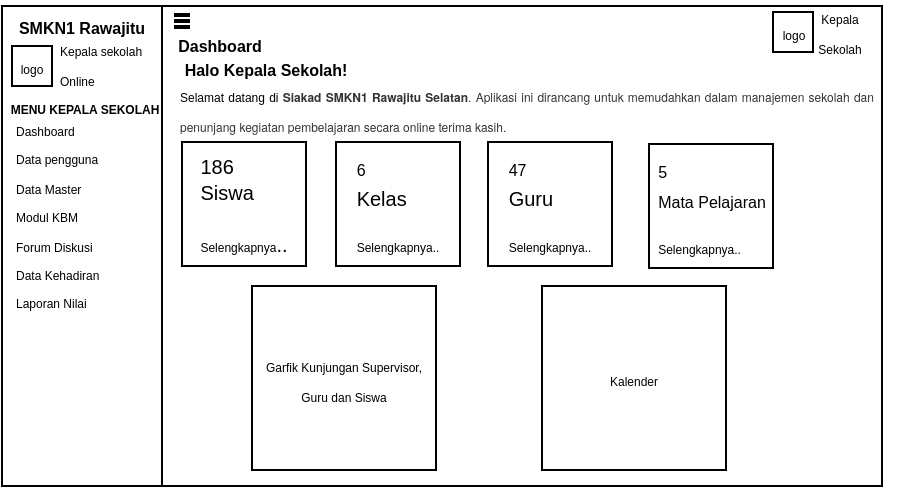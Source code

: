 <mxfile version="23.0.2" type="device" pages="11">
  <diagram name="dashboard kepsek" id="PB1H8PRuHHcr06GSZi92">
    <mxGraphModel dx="1034" dy="511" grid="1" gridSize="10" guides="1" tooltips="1" connect="1" arrows="1" fold="1" page="1" pageScale="1" pageWidth="850" pageHeight="1100" math="0" shadow="0">
      <root>
        <mxCell id="0" />
        <mxCell id="1" parent="0" />
        <mxCell id="KVlANJY_2WX72lMjrLGi-1" value="" style="rounded=0;whiteSpace=wrap;html=1;movable=1;resizable=1;rotatable=1;deletable=1;editable=1;locked=0;connectable=1;" parent="1" vertex="1">
          <mxGeometry x="200" y="40" width="440" height="240" as="geometry" />
        </mxCell>
        <mxCell id="KVlANJY_2WX72lMjrLGi-2" value="&lt;font style=&quot;font-size: 6px;&quot;&gt;logo&lt;/font&gt;" style="whiteSpace=wrap;html=1;aspect=fixed;" parent="1" vertex="1">
          <mxGeometry x="205" y="60" width="20" height="20" as="geometry" />
        </mxCell>
        <mxCell id="KVlANJY_2WX72lMjrLGi-3" value="" style="endArrow=none;html=1;rounded=0;" parent="1" edge="1">
          <mxGeometry width="50" height="50" relative="1" as="geometry">
            <mxPoint x="280" y="280" as="sourcePoint" />
            <mxPoint x="280" y="40" as="targetPoint" />
          </mxGeometry>
        </mxCell>
        <mxCell id="KVlANJY_2WX72lMjrLGi-4" value="" style="line;strokeWidth=2;html=1;" parent="1" vertex="1">
          <mxGeometry x="286" y="42" width="8" height="5" as="geometry" />
        </mxCell>
        <mxCell id="KVlANJY_2WX72lMjrLGi-5" value="" style="line;strokeWidth=2;html=1;" parent="1" vertex="1">
          <mxGeometry x="286" y="48" width="8" height="5" as="geometry" />
        </mxCell>
        <mxCell id="KVlANJY_2WX72lMjrLGi-6" value="" style="line;strokeWidth=2;html=1;" parent="1" vertex="1">
          <mxGeometry x="286" y="45" width="8" height="5" as="geometry" />
        </mxCell>
        <mxCell id="KVlANJY_2WX72lMjrLGi-7" value="&lt;font style=&quot;font-size: 6px;&quot;&gt;&lt;b&gt;MENU KEPALA SEKOLAH&lt;/b&gt;&lt;/font&gt;" style="text;html=1;strokeColor=none;fillColor=none;align=center;verticalAlign=middle;whiteSpace=wrap;rounded=0;" parent="1" vertex="1">
          <mxGeometry x="203" y="85" width="77" height="10" as="geometry" />
        </mxCell>
        <mxCell id="KVlANJY_2WX72lMjrLGi-8" value="&lt;font style=&quot;font-size: 6px;&quot;&gt;Dashboard&lt;br&gt;Data pengguna&lt;br&gt;Data Master&lt;br&gt;Modul KBM&lt;br&gt;Forum Diskusi&lt;br&gt;Data Kehadiran&lt;br&gt;Laporan Nilai&lt;br&gt;&lt;br&gt;&lt;/font&gt;" style="text;html=1;strokeColor=none;fillColor=none;align=left;verticalAlign=middle;whiteSpace=wrap;rounded=0;" parent="1" vertex="1">
          <mxGeometry x="205" y="136" width="154" height="30" as="geometry" />
        </mxCell>
        <mxCell id="KVlANJY_2WX72lMjrLGi-9" value="&lt;font style=&quot;font-size: 8px;&quot;&gt;&lt;b&gt;Dashboard&lt;/b&gt;&lt;/font&gt;" style="text;html=1;strokeColor=none;fillColor=none;align=center;verticalAlign=middle;whiteSpace=wrap;rounded=0;movable=1;resizable=1;rotatable=1;deletable=1;editable=1;locked=0;connectable=1;" parent="1" vertex="1">
          <mxGeometry x="290" y="54" width="38" height="10" as="geometry" />
        </mxCell>
        <mxCell id="KVlANJY_2WX72lMjrLGi-10" value="&lt;div style=&quot;text-align: justify;&quot;&gt;&lt;font style=&quot;font-size: 6px;&quot;&gt;Selamat datang di&amp;nbsp;&lt;span style=&quot;box-sizing: border-box; font-weight: 700; color: rgb(51, 51, 51); font-family: &amp;quot;Source Sans Pro&amp;quot;, &amp;quot;Helvetica Neue&amp;quot;, Helvetica, Arial, sans-serif; text-align: start; background-color: rgb(255, 255, 255);&quot;&gt;Siakad SMKN1 Rawajitu Selatan&lt;/span&gt;&lt;span style=&quot;color: rgb(51, 51, 51); font-family: &amp;quot;Source Sans Pro&amp;quot;, &amp;quot;Helvetica Neue&amp;quot;, Helvetica, Arial, sans-serif; text-align: start; background-color: rgb(255, 255, 255);&quot;&gt;. Aplikasi ini dirancang untuk memudahkan dalam manajemen sekolah dan penunjang kegiatan pembelajaran secara online terima kasih.&lt;/span&gt;&lt;/font&gt;&lt;br&gt;&lt;/div&gt;" style="text;html=1;strokeColor=none;fillColor=none;align=left;verticalAlign=middle;whiteSpace=wrap;rounded=0;movable=1;resizable=1;rotatable=1;deletable=1;editable=1;locked=0;connectable=1;" parent="1" vertex="1">
          <mxGeometry x="287" y="77" width="349" height="28" as="geometry" />
        </mxCell>
        <mxCell id="KVlANJY_2WX72lMjrLGi-11" value="&lt;font style=&quot;font-size: 6px;&quot;&gt;Kepala &lt;br&gt;Sekolah&lt;/font&gt;" style="text;html=1;strokeColor=none;fillColor=none;align=center;verticalAlign=middle;whiteSpace=wrap;rounded=0;" parent="1" vertex="1">
          <mxGeometry x="589" y="37" width="60" height="30" as="geometry" />
        </mxCell>
        <mxCell id="KVlANJY_2WX72lMjrLGi-12" value="&lt;font style=&quot;font-size: 8px;&quot;&gt;&lt;b&gt;SMKN1 Rawajitu&lt;/b&gt;&lt;/font&gt;" style="text;html=1;strokeColor=none;fillColor=none;align=center;verticalAlign=middle;whiteSpace=wrap;rounded=0;movable=1;resizable=1;rotatable=1;deletable=1;editable=1;locked=0;connectable=1;" parent="1" vertex="1">
          <mxGeometry x="205" y="45" width="70" height="10" as="geometry" />
        </mxCell>
        <mxCell id="KVlANJY_2WX72lMjrLGi-13" value="&lt;span style=&quot;font-size: 6px;&quot;&gt;Kepala sekolah&lt;br&gt;Online&lt;br&gt;&lt;/span&gt;" style="text;html=1;strokeColor=none;fillColor=none;align=left;verticalAlign=middle;whiteSpace=wrap;rounded=0;movable=1;resizable=1;rotatable=1;deletable=1;editable=1;locked=0;connectable=1;" parent="1" vertex="1">
          <mxGeometry x="226.5" y="55" width="43.5" height="25" as="geometry" />
        </mxCell>
        <mxCell id="KVlANJY_2WX72lMjrLGi-14" value="&lt;font style=&quot;font-size: 6px;&quot;&gt;logo&lt;/font&gt;" style="whiteSpace=wrap;html=1;aspect=fixed;" parent="1" vertex="1">
          <mxGeometry x="585.5" y="43" width="20" height="20" as="geometry" />
        </mxCell>
        <mxCell id="KVlANJY_2WX72lMjrLGi-15" value="&lt;span style=&quot;font-size: 8px;&quot;&gt;&lt;b&gt;Halo Kepala Sekolah!&lt;/b&gt;&lt;/span&gt;" style="text;html=1;strokeColor=none;fillColor=none;align=center;verticalAlign=middle;whiteSpace=wrap;rounded=0;movable=1;resizable=1;rotatable=1;deletable=1;editable=1;locked=0;connectable=1;" parent="1" vertex="1">
          <mxGeometry x="284" y="66" width="96" height="10" as="geometry" />
        </mxCell>
        <mxCell id="KVlANJY_2WX72lMjrLGi-26" value="&lt;div style=&quot;text-align: left;&quot;&gt;&lt;span style=&quot;background-color: initial;&quot;&gt;&lt;font style=&quot;font-size: 10px;&quot;&gt;186&lt;/font&gt;&lt;/span&gt;&lt;/div&gt;&lt;font style=&quot;&quot;&gt;&lt;div style=&quot;font-size: 10px; text-align: left;&quot;&gt;&lt;span style=&quot;background-color: initial;&quot;&gt;Siswa&lt;/span&gt;&lt;/div&gt;&lt;div style=&quot;font-size: 10px; text-align: left;&quot;&gt;&lt;span style=&quot;background-color: initial;&quot;&gt;&lt;br&gt;&lt;/span&gt;&lt;/div&gt;&lt;div style=&quot;text-align: left;&quot;&gt;&lt;span style=&quot;background-color: initial;&quot;&gt;&lt;font style=&quot;font-size: 6px;&quot;&gt;Selengkapnya&lt;/font&gt;&lt;span style=&quot;font-size: 10px;&quot;&gt;..&lt;/span&gt;&lt;/span&gt;&lt;/div&gt;&lt;/font&gt;" style="whiteSpace=wrap;html=1;aspect=fixed;align=center;" parent="1" vertex="1">
          <mxGeometry x="290" y="108" width="62" height="62" as="geometry" />
        </mxCell>
        <mxCell id="KVlANJY_2WX72lMjrLGi-27" value="&lt;div style=&quot;text-align: left;&quot;&gt;&lt;span style=&quot;background-color: initial;&quot;&gt;&lt;font style=&quot;font-size: 8px;&quot;&gt;6&lt;/font&gt;&lt;/span&gt;&lt;/div&gt;&lt;font style=&quot;&quot;&gt;&lt;div style=&quot;text-align: left;&quot;&gt;&lt;span style=&quot;background-color: initial;&quot;&gt;&lt;font style=&quot;font-size: 10px;&quot;&gt;Kelas&lt;/font&gt;&lt;/span&gt;&lt;/div&gt;&lt;div style=&quot;text-align: left;&quot;&gt;&lt;span style=&quot;font-size: 6px;&quot;&gt;&lt;br&gt;&lt;/span&gt;&lt;/div&gt;&lt;span style=&quot;font-size: 6px;&quot;&gt;&lt;div style=&quot;text-align: left;&quot;&gt;&lt;span style=&quot;background-color: initial;&quot;&gt;Selengkapnya..&lt;/span&gt;&lt;/div&gt;&lt;/span&gt;&lt;/font&gt;" style="whiteSpace=wrap;html=1;aspect=fixed;" parent="1" vertex="1">
          <mxGeometry x="367" y="108" width="62" height="62" as="geometry" />
        </mxCell>
        <mxCell id="KVlANJY_2WX72lMjrLGi-28" value="&lt;div style=&quot;text-align: left;&quot;&gt;&lt;span style=&quot;background-color: initial;&quot;&gt;&lt;font style=&quot;font-size: 8px;&quot;&gt;47&lt;/font&gt;&lt;/span&gt;&lt;/div&gt;&lt;font style=&quot;&quot;&gt;&lt;div style=&quot;text-align: left;&quot;&gt;&lt;span style=&quot;background-color: initial;&quot;&gt;&lt;font style=&quot;font-size: 10px;&quot;&gt;Guru&lt;/font&gt;&lt;/span&gt;&lt;/div&gt;&lt;div style=&quot;text-align: left;&quot;&gt;&lt;span style=&quot;font-size: 6px;&quot;&gt;&lt;br&gt;&lt;/span&gt;&lt;/div&gt;&lt;span style=&quot;font-size: 6px;&quot;&gt;&lt;div style=&quot;text-align: left;&quot;&gt;&lt;span style=&quot;background-color: initial;&quot;&gt;Selengkapnya..&lt;/span&gt;&lt;/div&gt;&lt;/span&gt;&lt;/font&gt;" style="whiteSpace=wrap;html=1;aspect=fixed;" parent="1" vertex="1">
          <mxGeometry x="443" y="108" width="62" height="62" as="geometry" />
        </mxCell>
        <mxCell id="KVlANJY_2WX72lMjrLGi-29" value="&lt;div style=&quot;text-align: left;&quot;&gt;&lt;span style=&quot;background-color: initial;&quot;&gt;&lt;font style=&quot;font-size: 8px;&quot;&gt;5&lt;/font&gt;&lt;/span&gt;&lt;/div&gt;&lt;font style=&quot;&quot;&gt;&lt;div style=&quot;text-align: left;&quot;&gt;&lt;span style=&quot;background-color: initial;&quot;&gt;&lt;font style=&quot;font-size: 8px;&quot;&gt;Mata Pelajaran&lt;/font&gt;&lt;/span&gt;&lt;/div&gt;&lt;div style=&quot;text-align: left;&quot;&gt;&lt;span style=&quot;font-size: 6px;&quot;&gt;&lt;br&gt;&lt;/span&gt;&lt;/div&gt;&lt;span style=&quot;font-size: 6px;&quot;&gt;&lt;div style=&quot;text-align: left;&quot;&gt;&lt;span style=&quot;background-color: initial;&quot;&gt;Selengkapnya..&lt;/span&gt;&lt;/div&gt;&lt;/span&gt;&lt;/font&gt;" style="whiteSpace=wrap;html=1;aspect=fixed;" parent="1" vertex="1">
          <mxGeometry x="523.5" y="109" width="62" height="62" as="geometry" />
        </mxCell>
        <mxCell id="KVlANJY_2WX72lMjrLGi-30" value="&lt;font style=&quot;font-size: 6px;&quot;&gt;Garfik Kunjungan Supervisor, Guru dan Siswa&lt;br&gt;&lt;/font&gt;" style="whiteSpace=wrap;html=1;aspect=fixed;" parent="1" vertex="1">
          <mxGeometry x="325" y="180" width="92" height="92" as="geometry" />
        </mxCell>
        <mxCell id="KVlANJY_2WX72lMjrLGi-31" value="&lt;font style=&quot;font-size: 6px;&quot;&gt;Kalender&lt;br&gt;&lt;/font&gt;" style="whiteSpace=wrap;html=1;aspect=fixed;" parent="1" vertex="1">
          <mxGeometry x="470" y="180" width="92" height="92" as="geometry" />
        </mxCell>
      </root>
    </mxGraphModel>
  </diagram>
  <diagram id="V3qJpoJ-8Mq5ZS3kkd_u" name="data pengguna-data siswa">
    <mxGraphModel dx="1034" dy="511" grid="1" gridSize="10" guides="1" tooltips="1" connect="1" arrows="1" fold="1" page="1" pageScale="1" pageWidth="850" pageHeight="1100" math="0" shadow="0">
      <root>
        <mxCell id="0" />
        <mxCell id="1" parent="0" />
        <mxCell id="LMzF49R9_EEX-qkf_Wmw-1" value="" style="rounded=0;whiteSpace=wrap;html=1;movable=1;resizable=1;rotatable=1;deletable=1;editable=1;locked=0;connectable=1;" parent="1" vertex="1">
          <mxGeometry x="200" y="40" width="440" height="240" as="geometry" />
        </mxCell>
        <mxCell id="LMzF49R9_EEX-qkf_Wmw-2" value="&lt;font style=&quot;font-size: 6px;&quot;&gt;logo&lt;/font&gt;" style="whiteSpace=wrap;html=1;aspect=fixed;" parent="1" vertex="1">
          <mxGeometry x="205" y="60" width="20" height="20" as="geometry" />
        </mxCell>
        <mxCell id="LMzF49R9_EEX-qkf_Wmw-3" value="" style="endArrow=none;html=1;rounded=0;" parent="1" edge="1">
          <mxGeometry width="50" height="50" relative="1" as="geometry">
            <mxPoint x="280" y="280" as="sourcePoint" />
            <mxPoint x="280" y="40" as="targetPoint" />
          </mxGeometry>
        </mxCell>
        <mxCell id="LMzF49R9_EEX-qkf_Wmw-4" value="" style="line;strokeWidth=2;html=1;" parent="1" vertex="1">
          <mxGeometry x="286" y="42" width="8" height="5" as="geometry" />
        </mxCell>
        <mxCell id="LMzF49R9_EEX-qkf_Wmw-5" value="" style="line;strokeWidth=2;html=1;" parent="1" vertex="1">
          <mxGeometry x="286" y="48" width="8" height="5" as="geometry" />
        </mxCell>
        <mxCell id="LMzF49R9_EEX-qkf_Wmw-6" value="" style="line;strokeWidth=2;html=1;" parent="1" vertex="1">
          <mxGeometry x="286" y="45" width="8" height="5" as="geometry" />
        </mxCell>
        <mxCell id="LMzF49R9_EEX-qkf_Wmw-9" value="&lt;font style=&quot;font-size: 8px;&quot;&gt;&lt;b&gt;Dashboard&lt;/b&gt;&lt;/font&gt;" style="text;html=1;strokeColor=none;fillColor=none;align=center;verticalAlign=middle;whiteSpace=wrap;rounded=0;movable=1;resizable=1;rotatable=1;deletable=1;editable=1;locked=0;connectable=1;" parent="1" vertex="1">
          <mxGeometry x="293" y="54" width="38" height="10" as="geometry" />
        </mxCell>
        <mxCell id="LMzF49R9_EEX-qkf_Wmw-11" value="&lt;font style=&quot;font-size: 8px;&quot;&gt;&lt;b&gt;SMKN1 Rawajitu&lt;/b&gt;&lt;/font&gt;" style="text;html=1;strokeColor=none;fillColor=none;align=center;verticalAlign=middle;whiteSpace=wrap;rounded=0;movable=1;resizable=1;rotatable=1;deletable=1;editable=1;locked=0;connectable=1;" parent="1" vertex="1">
          <mxGeometry x="205" y="45" width="70" height="10" as="geometry" />
        </mxCell>
        <mxCell id="LMzF49R9_EEX-qkf_Wmw-13" value="&lt;font style=&quot;font-size: 6px;&quot;&gt;logo&lt;/font&gt;" style="whiteSpace=wrap;html=1;aspect=fixed;" parent="1" vertex="1">
          <mxGeometry x="574.5" y="43" width="20" height="20" as="geometry" />
        </mxCell>
        <mxCell id="LMzF49R9_EEX-qkf_Wmw-14" value="&lt;span style=&quot;font-size: 8px;&quot;&gt;Semua Data Siswa&lt;/span&gt;" style="text;html=1;strokeColor=none;fillColor=none;align=center;verticalAlign=middle;whiteSpace=wrap;rounded=0;movable=1;resizable=1;rotatable=1;deletable=1;editable=1;locked=0;connectable=1;" parent="1" vertex="1">
          <mxGeometry x="285" y="76" width="90" height="10" as="geometry" />
        </mxCell>
        <mxCell id="LMzF49R9_EEX-qkf_Wmw-15" value="" style="rounded=0;whiteSpace=wrap;html=1;" parent="1" vertex="1">
          <mxGeometry x="293" y="113" width="337" height="70" as="geometry" />
        </mxCell>
        <mxCell id="LMzF49R9_EEX-qkf_Wmw-17" value="&lt;span style=&quot;font-size: 8px;&quot;&gt;No.&lt;span style=&quot;white-space: pre;&quot;&gt;&#x9;&lt;/span&gt; NIPD &lt;span style=&quot;white-space: pre;&quot;&gt;&#x9;&lt;span style=&quot;white-space: pre;&quot;&gt;&#x9;&lt;/span&gt;&lt;/span&gt;NISN &lt;span style=&quot;white-space: pre;&quot;&gt;&#x9;&lt;span style=&quot;white-space: pre;&quot;&gt;&#x9;&lt;/span&gt;&lt;/span&gt;Nama Siswa&lt;span style=&quot;white-space: pre;&quot;&gt;&#x9;&lt;span style=&quot;white-space: pre;&quot;&gt;&#x9;&lt;/span&gt;&lt;/span&gt; Angkatan &lt;span style=&quot;white-space: pre;&quot;&gt;&#x9;&lt;/span&gt;Kelas&lt;span style=&quot;white-space: pre;&quot;&gt;&#x9;&lt;/span&gt; Action&lt;/span&gt;" style="text;html=1;strokeColor=none;fillColor=none;align=center;verticalAlign=middle;whiteSpace=wrap;rounded=0;movable=1;resizable=1;rotatable=1;deletable=1;editable=1;locked=0;connectable=1;" parent="1" vertex="1">
          <mxGeometry x="294" y="117" width="336" height="10" as="geometry" />
        </mxCell>
        <mxCell id="LMzF49R9_EEX-qkf_Wmw-19" value="&lt;font style=&quot;font-size: 8px;&quot;&gt;Lihat&lt;/font&gt;" style="rounded=1;whiteSpace=wrap;html=1;fillColor=#CCCCCC;" parent="1" vertex="1">
          <mxGeometry x="592.5" y="76" width="35.5" height="14" as="geometry" />
        </mxCell>
        <mxCell id="LMzF49R9_EEX-qkf_Wmw-21" value="&lt;font style=&quot;font-size: 8px;&quot;&gt;Pilih kelas&lt;/font&gt;" style="rounded=1;whiteSpace=wrap;html=1;fillColor=#CCCCCC;" parent="1" vertex="1">
          <mxGeometry x="535.5" y="76" width="50" height="14" as="geometry" />
        </mxCell>
        <mxCell id="LMzF49R9_EEX-qkf_Wmw-22" value="&lt;font style=&quot;font-size: 8px;&quot;&gt;Angkatan&lt;/font&gt;" style="rounded=1;whiteSpace=wrap;html=1;fillColor=#CCCCCC;" parent="1" vertex="1">
          <mxGeometry x="475.5" y="76" width="50" height="14" as="geometry" />
        </mxCell>
        <mxCell id="DoZinj1U7OPeCQzfY-QG-1" value="&lt;font style=&quot;font-size: 6px;&quot;&gt;&lt;b&gt;MENU KEPALA SEKOLAH&lt;/b&gt;&lt;/font&gt;" style="text;html=1;strokeColor=none;fillColor=none;align=center;verticalAlign=middle;whiteSpace=wrap;rounded=0;" parent="1" vertex="1">
          <mxGeometry x="203" y="85" width="77" height="10" as="geometry" />
        </mxCell>
        <mxCell id="8KgmhZPi4-tEYLNojtru-1" value="&lt;span style=&quot;font-size: 6px;&quot;&gt;Kepala sekolah&lt;br&gt;Online&lt;br&gt;&lt;/span&gt;" style="text;html=1;strokeColor=none;fillColor=none;align=left;verticalAlign=middle;whiteSpace=wrap;rounded=0;movable=1;resizable=1;rotatable=1;deletable=1;editable=1;locked=0;connectable=1;" parent="1" vertex="1">
          <mxGeometry x="226.5" y="55" width="43.5" height="25" as="geometry" />
        </mxCell>
        <mxCell id="ju4pTh6bRQfJAL3BbV9n-1" value="&lt;font style=&quot;font-size: 6px;&quot;&gt;Kepala &lt;br&gt;Sekolah&lt;/font&gt;" style="text;html=1;strokeColor=none;fillColor=none;align=center;verticalAlign=middle;whiteSpace=wrap;rounded=0;" parent="1" vertex="1">
          <mxGeometry x="589" y="37" width="60" height="30" as="geometry" />
        </mxCell>
        <mxCell id="s54hDuc6ePv2mPb3Rz29-1" value="&lt;font style=&quot;font-size: 6px;&quot;&gt;Dashboard&lt;br&gt;Data pengguna&lt;br&gt;Data Master&lt;br&gt;Modul KBM&lt;br&gt;Forum Diskusi&lt;br&gt;Data Kehadiran&lt;br&gt;Laporan Nilai&lt;br&gt;&lt;br&gt;&lt;/font&gt;" style="text;html=1;strokeColor=none;fillColor=none;align=left;verticalAlign=middle;whiteSpace=wrap;rounded=0;" parent="1" vertex="1">
          <mxGeometry x="205" y="136" width="154" height="30" as="geometry" />
        </mxCell>
      </root>
    </mxGraphModel>
  </diagram>
  <diagram id="bN_y-XyFLgh5qAkKTsTF" name="data pengguna-dat guru">
    <mxGraphModel dx="1034" dy="511" grid="1" gridSize="10" guides="1" tooltips="1" connect="1" arrows="1" fold="1" page="1" pageScale="1" pageWidth="850" pageHeight="1100" math="0" shadow="0">
      <root>
        <mxCell id="0" />
        <mxCell id="1" parent="0" />
        <mxCell id="pW7cASo4tiFYhuvPrJ6b-1" value="" style="rounded=0;whiteSpace=wrap;html=1;movable=1;resizable=1;rotatable=1;deletable=1;editable=1;locked=0;connectable=1;" parent="1" vertex="1">
          <mxGeometry x="200" y="40" width="440" height="240" as="geometry" />
        </mxCell>
        <mxCell id="pW7cASo4tiFYhuvPrJ6b-2" value="&lt;font style=&quot;font-size: 6px;&quot;&gt;logo&lt;/font&gt;" style="whiteSpace=wrap;html=1;aspect=fixed;" parent="1" vertex="1">
          <mxGeometry x="205" y="60" width="20" height="20" as="geometry" />
        </mxCell>
        <mxCell id="pW7cASo4tiFYhuvPrJ6b-3" value="" style="endArrow=none;html=1;rounded=0;" parent="1" edge="1">
          <mxGeometry width="50" height="50" relative="1" as="geometry">
            <mxPoint x="280" y="280" as="sourcePoint" />
            <mxPoint x="280" y="40" as="targetPoint" />
          </mxGeometry>
        </mxCell>
        <mxCell id="pW7cASo4tiFYhuvPrJ6b-4" value="" style="line;strokeWidth=2;html=1;" parent="1" vertex="1">
          <mxGeometry x="286" y="42" width="8" height="5" as="geometry" />
        </mxCell>
        <mxCell id="pW7cASo4tiFYhuvPrJ6b-5" value="" style="line;strokeWidth=2;html=1;" parent="1" vertex="1">
          <mxGeometry x="286" y="48" width="8" height="5" as="geometry" />
        </mxCell>
        <mxCell id="pW7cASo4tiFYhuvPrJ6b-6" value="" style="line;strokeWidth=2;html=1;" parent="1" vertex="1">
          <mxGeometry x="286" y="45" width="8" height="5" as="geometry" />
        </mxCell>
        <mxCell id="pW7cASo4tiFYhuvPrJ6b-7" value="&lt;font style=&quot;font-size: 8px;&quot;&gt;&lt;b&gt;Dashboard&lt;/b&gt;&lt;/font&gt;" style="text;html=1;strokeColor=none;fillColor=none;align=center;verticalAlign=middle;whiteSpace=wrap;rounded=0;movable=1;resizable=1;rotatable=1;deletable=1;editable=1;locked=0;connectable=1;" parent="1" vertex="1">
          <mxGeometry x="293" y="54" width="38" height="10" as="geometry" />
        </mxCell>
        <mxCell id="pW7cASo4tiFYhuvPrJ6b-8" value="&lt;font style=&quot;font-size: 8px;&quot;&gt;&lt;b&gt;SMKN1 Rawajitu&lt;/b&gt;&lt;/font&gt;" style="text;html=1;strokeColor=none;fillColor=none;align=center;verticalAlign=middle;whiteSpace=wrap;rounded=0;movable=1;resizable=1;rotatable=1;deletable=1;editable=1;locked=0;connectable=1;" parent="1" vertex="1">
          <mxGeometry x="205" y="45" width="70" height="10" as="geometry" />
        </mxCell>
        <mxCell id="pW7cASo4tiFYhuvPrJ6b-9" value="&lt;font style=&quot;font-size: 6px;&quot;&gt;logo&lt;/font&gt;" style="whiteSpace=wrap;html=1;aspect=fixed;" parent="1" vertex="1">
          <mxGeometry x="574.5" y="43" width="20" height="20" as="geometry" />
        </mxCell>
        <mxCell id="pW7cASo4tiFYhuvPrJ6b-10" value="&lt;span style=&quot;font-size: 8px;&quot;&gt;Semua Data Guru&lt;/span&gt;" style="text;html=1;strokeColor=none;fillColor=none;align=center;verticalAlign=middle;whiteSpace=wrap;rounded=0;movable=1;resizable=1;rotatable=1;deletable=1;editable=1;locked=0;connectable=1;" parent="1" vertex="1">
          <mxGeometry x="285" y="76" width="90" height="10" as="geometry" />
        </mxCell>
        <mxCell id="pW7cASo4tiFYhuvPrJ6b-11" value="" style="rounded=0;whiteSpace=wrap;html=1;" parent="1" vertex="1">
          <mxGeometry x="293" y="113" width="337" height="70" as="geometry" />
        </mxCell>
        <mxCell id="pW7cASo4tiFYhuvPrJ6b-12" value="&lt;span style=&quot;font-size: 8px;&quot;&gt;No.&lt;span style=&quot;white-space: pre;&quot;&gt;&#x9;&lt;/span&gt; NIPD &lt;span style=&quot;white-space: pre;&quot;&gt;&#x9;&lt;span style=&quot;white-space: pre;&quot;&gt;&#x9;&lt;/span&gt;&lt;/span&gt;NISN &lt;span style=&quot;white-space: pre;&quot;&gt;&#x9;&lt;span style=&quot;white-space: pre;&quot;&gt;&#x9;&lt;/span&gt;&lt;/span&gt;Nama Siswa&lt;span style=&quot;white-space: pre;&quot;&gt;&#x9;&lt;span style=&quot;white-space: pre;&quot;&gt;&#x9;&lt;/span&gt;&lt;/span&gt; Angkatan &lt;span style=&quot;white-space: pre;&quot;&gt;&#x9;&lt;/span&gt;Kelas&lt;span style=&quot;white-space: pre;&quot;&gt;&#x9;&lt;/span&gt; Action&lt;/span&gt;" style="text;html=1;strokeColor=none;fillColor=none;align=center;verticalAlign=middle;whiteSpace=wrap;rounded=0;movable=1;resizable=1;rotatable=1;deletable=1;editable=1;locked=0;connectable=1;" parent="1" vertex="1">
          <mxGeometry x="294" y="117" width="336" height="10" as="geometry" />
        </mxCell>
        <mxCell id="pW7cASo4tiFYhuvPrJ6b-17" value="&lt;font style=&quot;font-size: 6px;&quot;&gt;&lt;b&gt;MENU KEPALA SEKOLAH&lt;/b&gt;&lt;/font&gt;" style="text;html=1;strokeColor=none;fillColor=none;align=center;verticalAlign=middle;whiteSpace=wrap;rounded=0;" parent="1" vertex="1">
          <mxGeometry x="203" y="85" width="77" height="10" as="geometry" />
        </mxCell>
        <mxCell id="pW7cASo4tiFYhuvPrJ6b-18" value="&lt;span style=&quot;font-size: 6px;&quot;&gt;Kepala sekolah&lt;br&gt;Online&lt;br&gt;&lt;/span&gt;" style="text;html=1;strokeColor=none;fillColor=none;align=left;verticalAlign=middle;whiteSpace=wrap;rounded=0;movable=1;resizable=1;rotatable=1;deletable=1;editable=1;locked=0;connectable=1;" parent="1" vertex="1">
          <mxGeometry x="226.5" y="55" width="43.5" height="25" as="geometry" />
        </mxCell>
        <mxCell id="pW7cASo4tiFYhuvPrJ6b-19" value="&lt;font style=&quot;font-size: 6px;&quot;&gt;Kepala &lt;br&gt;Sekolah&lt;/font&gt;" style="text;html=1;strokeColor=none;fillColor=none;align=center;verticalAlign=middle;whiteSpace=wrap;rounded=0;" parent="1" vertex="1">
          <mxGeometry x="589" y="37" width="60" height="30" as="geometry" />
        </mxCell>
        <mxCell id="pW7cASo4tiFYhuvPrJ6b-20" value="&lt;span style=&quot;font-size: 8px;&quot;&gt;Show&lt;/span&gt;" style="text;html=1;strokeColor=none;fillColor=none;align=center;verticalAlign=middle;whiteSpace=wrap;rounded=0;movable=1;resizable=1;rotatable=1;deletable=1;editable=1;locked=0;connectable=1;" parent="1" vertex="1">
          <mxGeometry x="279" y="98" width="46" height="3" as="geometry" />
        </mxCell>
        <mxCell id="pW7cASo4tiFYhuvPrJ6b-21" value="&lt;span style=&quot;font-size: 8px;&quot;&gt;Entries&lt;/span&gt;" style="text;html=1;strokeColor=none;fillColor=none;align=center;verticalAlign=middle;whiteSpace=wrap;rounded=0;movable=1;resizable=1;rotatable=1;deletable=1;editable=1;locked=0;connectable=1;" parent="1" vertex="1">
          <mxGeometry x="338" y="97" width="46" height="3" as="geometry" />
        </mxCell>
        <mxCell id="pW7cASo4tiFYhuvPrJ6b-22" value="" style="rounded=0;whiteSpace=wrap;html=1;" parent="1" vertex="1">
          <mxGeometry x="316" y="96" width="24" height="10" as="geometry" />
        </mxCell>
        <mxCell id="pW7cASo4tiFYhuvPrJ6b-24" value="" style="rounded=0;whiteSpace=wrap;html=1;" parent="1" vertex="1">
          <mxGeometry x="603" y="98" width="24" height="10" as="geometry" />
        </mxCell>
        <mxCell id="pW7cASo4tiFYhuvPrJ6b-25" value="&lt;span style=&quot;font-size: 8px;&quot;&gt;Search&lt;/span&gt;" style="text;html=1;strokeColor=none;fillColor=none;align=center;verticalAlign=middle;whiteSpace=wrap;rounded=0;movable=1;resizable=1;rotatable=1;deletable=1;editable=1;locked=0;connectable=1;" parent="1" vertex="1">
          <mxGeometry x="561.5" y="99" width="46" height="7" as="geometry" />
        </mxCell>
        <mxCell id="wNo2ytQxY0k7vVWtyL7_-1" value="&lt;font style=&quot;font-size: 6px;&quot;&gt;Dashboard&lt;br&gt;Data pengguna&lt;br&gt;Data Master&lt;br&gt;Modul KBM&lt;br&gt;Forum Diskusi&lt;br&gt;Data Kehadiran&lt;br&gt;Laporan Nilai&lt;br&gt;&lt;br&gt;&lt;/font&gt;" style="text;html=1;strokeColor=none;fillColor=none;align=left;verticalAlign=middle;whiteSpace=wrap;rounded=0;" parent="1" vertex="1">
          <mxGeometry x="205" y="136" width="154" height="30" as="geometry" />
        </mxCell>
      </root>
    </mxGraphModel>
  </diagram>
  <diagram id="JgNovq3s35njv4uPQFMl" name="data penggguna-kepsek">
    <mxGraphModel dx="1034" dy="511" grid="1" gridSize="10" guides="1" tooltips="1" connect="1" arrows="1" fold="1" page="1" pageScale="1" pageWidth="850" pageHeight="1100" math="0" shadow="0">
      <root>
        <mxCell id="0" />
        <mxCell id="1" parent="0" />
        <mxCell id="1vdzsxOUJE3b1xaq0Bnq-1" value="" style="rounded=0;whiteSpace=wrap;html=1;movable=1;resizable=1;rotatable=1;deletable=1;editable=1;locked=0;connectable=1;" parent="1" vertex="1">
          <mxGeometry x="200" y="40" width="440" height="240" as="geometry" />
        </mxCell>
        <mxCell id="1vdzsxOUJE3b1xaq0Bnq-2" value="&lt;font style=&quot;font-size: 6px;&quot;&gt;logo&lt;/font&gt;" style="whiteSpace=wrap;html=1;aspect=fixed;" parent="1" vertex="1">
          <mxGeometry x="205" y="60" width="20" height="20" as="geometry" />
        </mxCell>
        <mxCell id="1vdzsxOUJE3b1xaq0Bnq-3" value="" style="endArrow=none;html=1;rounded=0;" parent="1" edge="1">
          <mxGeometry width="50" height="50" relative="1" as="geometry">
            <mxPoint x="280" y="280" as="sourcePoint" />
            <mxPoint x="280" y="40" as="targetPoint" />
          </mxGeometry>
        </mxCell>
        <mxCell id="1vdzsxOUJE3b1xaq0Bnq-4" value="" style="line;strokeWidth=2;html=1;" parent="1" vertex="1">
          <mxGeometry x="286" y="42" width="8" height="5" as="geometry" />
        </mxCell>
        <mxCell id="1vdzsxOUJE3b1xaq0Bnq-5" value="" style="line;strokeWidth=2;html=1;" parent="1" vertex="1">
          <mxGeometry x="286" y="48" width="8" height="5" as="geometry" />
        </mxCell>
        <mxCell id="1vdzsxOUJE3b1xaq0Bnq-6" value="" style="line;strokeWidth=2;html=1;" parent="1" vertex="1">
          <mxGeometry x="286" y="45" width="8" height="5" as="geometry" />
        </mxCell>
        <mxCell id="1vdzsxOUJE3b1xaq0Bnq-7" value="&lt;font style=&quot;font-size: 8px;&quot;&gt;&lt;b&gt;Dashboard&lt;/b&gt;&lt;/font&gt;" style="text;html=1;strokeColor=none;fillColor=none;align=center;verticalAlign=middle;whiteSpace=wrap;rounded=0;movable=1;resizable=1;rotatable=1;deletable=1;editable=1;locked=0;connectable=1;" parent="1" vertex="1">
          <mxGeometry x="293" y="54" width="38" height="10" as="geometry" />
        </mxCell>
        <mxCell id="1vdzsxOUJE3b1xaq0Bnq-8" value="&lt;font style=&quot;font-size: 8px;&quot;&gt;&lt;b&gt;SMKN1 Rawajitu&lt;/b&gt;&lt;/font&gt;" style="text;html=1;strokeColor=none;fillColor=none;align=center;verticalAlign=middle;whiteSpace=wrap;rounded=0;movable=1;resizable=1;rotatable=1;deletable=1;editable=1;locked=0;connectable=1;" parent="1" vertex="1">
          <mxGeometry x="205" y="45" width="70" height="10" as="geometry" />
        </mxCell>
        <mxCell id="1vdzsxOUJE3b1xaq0Bnq-9" value="&lt;font style=&quot;font-size: 6px;&quot;&gt;logo&lt;/font&gt;" style="whiteSpace=wrap;html=1;aspect=fixed;" parent="1" vertex="1">
          <mxGeometry x="574.5" y="43" width="20" height="20" as="geometry" />
        </mxCell>
        <mxCell id="1vdzsxOUJE3b1xaq0Bnq-10" value="&lt;span style=&quot;font-size: 8px;&quot;&gt;Data Kepala Sekolah&lt;/span&gt;" style="text;html=1;strokeColor=none;fillColor=none;align=center;verticalAlign=middle;whiteSpace=wrap;rounded=0;movable=1;resizable=1;rotatable=1;deletable=1;editable=1;locked=0;connectable=1;" parent="1" vertex="1">
          <mxGeometry x="285" y="76" width="90" height="10" as="geometry" />
        </mxCell>
        <mxCell id="1vdzsxOUJE3b1xaq0Bnq-11" value="" style="rounded=0;whiteSpace=wrap;html=1;" parent="1" vertex="1">
          <mxGeometry x="293" y="113" width="337" height="70" as="geometry" />
        </mxCell>
        <mxCell id="1vdzsxOUJE3b1xaq0Bnq-12" value="&lt;span style=&quot;font-size: 8px;&quot;&gt;No. Username&lt;span style=&quot;white-space: pre;&quot;&gt;&#x9;&lt;/span&gt; Nama Lengkap &lt;span style=&quot;white-space: pre;&quot;&gt;&#x9;&lt;/span&gt;Alamat Email &lt;span style=&quot;white-space: pre;&quot;&gt;&#x9;&lt;/span&gt;No. telpon&amp;nbsp;&lt;span style=&quot;white-space: pre;&quot;&gt;&#x9;&lt;/span&gt; Jabatan &lt;span style=&quot;white-space: pre;&quot;&gt;&#x9;&lt;/span&gt;Level &lt;span style=&quot;white-space: pre;&quot;&gt;&#x9;&lt;/span&gt;Action&lt;/span&gt;" style="text;html=1;strokeColor=none;fillColor=none;align=center;verticalAlign=middle;whiteSpace=wrap;rounded=0;movable=1;resizable=1;rotatable=1;deletable=1;editable=1;locked=0;connectable=1;" parent="1" vertex="1">
          <mxGeometry x="294" y="117" width="336" height="10" as="geometry" />
        </mxCell>
        <mxCell id="1vdzsxOUJE3b1xaq0Bnq-14" value="&lt;font style=&quot;font-size: 6px;&quot;&gt;&lt;b&gt;MENU KEPALA SEKOLAH&lt;/b&gt;&lt;/font&gt;" style="text;html=1;strokeColor=none;fillColor=none;align=center;verticalAlign=middle;whiteSpace=wrap;rounded=0;" parent="1" vertex="1">
          <mxGeometry x="203" y="85" width="77" height="10" as="geometry" />
        </mxCell>
        <mxCell id="1vdzsxOUJE3b1xaq0Bnq-15" value="&lt;span style=&quot;font-size: 6px;&quot;&gt;Kepala sekolah&lt;br&gt;Online&lt;br&gt;&lt;/span&gt;" style="text;html=1;strokeColor=none;fillColor=none;align=left;verticalAlign=middle;whiteSpace=wrap;rounded=0;movable=1;resizable=1;rotatable=1;deletable=1;editable=1;locked=0;connectable=1;" parent="1" vertex="1">
          <mxGeometry x="226.5" y="55" width="43.5" height="25" as="geometry" />
        </mxCell>
        <mxCell id="1vdzsxOUJE3b1xaq0Bnq-16" value="&lt;font style=&quot;font-size: 6px;&quot;&gt;Kepala &lt;br&gt;Sekolah&lt;/font&gt;" style="text;html=1;strokeColor=none;fillColor=none;align=center;verticalAlign=middle;whiteSpace=wrap;rounded=0;" parent="1" vertex="1">
          <mxGeometry x="589" y="37" width="60" height="30" as="geometry" />
        </mxCell>
        <mxCell id="1vdzsxOUJE3b1xaq0Bnq-17" value="&lt;span style=&quot;font-size: 8px;&quot;&gt;Show&lt;/span&gt;" style="text;html=1;strokeColor=none;fillColor=none;align=center;verticalAlign=middle;whiteSpace=wrap;rounded=0;movable=1;resizable=1;rotatable=1;deletable=1;editable=1;locked=0;connectable=1;" parent="1" vertex="1">
          <mxGeometry x="279" y="98" width="46" height="3" as="geometry" />
        </mxCell>
        <mxCell id="1vdzsxOUJE3b1xaq0Bnq-18" value="&lt;span style=&quot;font-size: 8px;&quot;&gt;Entries&lt;/span&gt;" style="text;html=1;strokeColor=none;fillColor=none;align=center;verticalAlign=middle;whiteSpace=wrap;rounded=0;movable=1;resizable=1;rotatable=1;deletable=1;editable=1;locked=0;connectable=1;" parent="1" vertex="1">
          <mxGeometry x="338" y="97" width="46" height="3" as="geometry" />
        </mxCell>
        <mxCell id="1vdzsxOUJE3b1xaq0Bnq-19" value="" style="rounded=0;whiteSpace=wrap;html=1;" parent="1" vertex="1">
          <mxGeometry x="316" y="96" width="24" height="10" as="geometry" />
        </mxCell>
        <mxCell id="1vdzsxOUJE3b1xaq0Bnq-20" value="" style="rounded=0;whiteSpace=wrap;html=1;" parent="1" vertex="1">
          <mxGeometry x="603" y="98" width="24" height="10" as="geometry" />
        </mxCell>
        <mxCell id="1vdzsxOUJE3b1xaq0Bnq-21" value="&lt;span style=&quot;font-size: 8px;&quot;&gt;Search&lt;/span&gt;" style="text;html=1;strokeColor=none;fillColor=none;align=center;verticalAlign=middle;whiteSpace=wrap;rounded=0;movable=1;resizable=1;rotatable=1;deletable=1;editable=1;locked=0;connectable=1;" parent="1" vertex="1">
          <mxGeometry x="561.5" y="99" width="46" height="7" as="geometry" />
        </mxCell>
        <mxCell id="e2v6DJDlUo5eWVJ2DGwA-1" value="&lt;font style=&quot;font-size: 6px;&quot;&gt;Dashboard&lt;br&gt;Data pengguna&lt;br&gt;Data Master&lt;br&gt;Modul KBM&lt;br&gt;Forum Diskusi&lt;br&gt;Data Kehadiran&lt;br&gt;Laporan Nilai&lt;br&gt;&lt;br&gt;&lt;/font&gt;" style="text;html=1;strokeColor=none;fillColor=none;align=left;verticalAlign=middle;whiteSpace=wrap;rounded=0;" parent="1" vertex="1">
          <mxGeometry x="205" y="136" width="154" height="30" as="geometry" />
        </mxCell>
      </root>
    </mxGraphModel>
  </diagram>
  <diagram id="6AUD4SB-NkGcyCacCJ3J" name="data master - kelas">
    <mxGraphModel dx="1034" dy="511" grid="1" gridSize="10" guides="1" tooltips="1" connect="1" arrows="1" fold="1" page="1" pageScale="1" pageWidth="850" pageHeight="1100" math="0" shadow="0">
      <root>
        <mxCell id="0" />
        <mxCell id="1" parent="0" />
        <mxCell id="NO7kPTwjPh_HYqGR1bkE-1" value="&lt;span style=&quot;font-size: 8px;&quot;&gt;No. Kode kelas Nama Kelas Wali Kelas Jurusan Ruangan Gedung Jumlah siswa Action&amp;nbsp;&lt;/span&gt;" style="text;html=1;strokeColor=none;fillColor=none;align=center;verticalAlign=middle;whiteSpace=wrap;rounded=0;movable=1;resizable=1;rotatable=1;deletable=1;editable=1;locked=0;connectable=1;" parent="1" vertex="1">
          <mxGeometry x="306" y="117" width="316" height="10" as="geometry" />
        </mxCell>
        <mxCell id="d3vRxKOViJEZfNeo4C99-1" value="" style="rounded=0;whiteSpace=wrap;html=1;movable=1;resizable=1;rotatable=1;deletable=1;editable=1;locked=0;connectable=1;" parent="1" vertex="1">
          <mxGeometry x="200" y="40" width="440" height="240" as="geometry" />
        </mxCell>
        <mxCell id="d3vRxKOViJEZfNeo4C99-2" value="&lt;font style=&quot;font-size: 6px;&quot;&gt;logo&lt;/font&gt;" style="whiteSpace=wrap;html=1;aspect=fixed;" parent="1" vertex="1">
          <mxGeometry x="205" y="60" width="20" height="20" as="geometry" />
        </mxCell>
        <mxCell id="d3vRxKOViJEZfNeo4C99-3" value="" style="endArrow=none;html=1;rounded=0;" parent="1" edge="1">
          <mxGeometry width="50" height="50" relative="1" as="geometry">
            <mxPoint x="280" y="280" as="sourcePoint" />
            <mxPoint x="280" y="40" as="targetPoint" />
          </mxGeometry>
        </mxCell>
        <mxCell id="d3vRxKOViJEZfNeo4C99-4" value="" style="line;strokeWidth=2;html=1;" parent="1" vertex="1">
          <mxGeometry x="286" y="42" width="8" height="5" as="geometry" />
        </mxCell>
        <mxCell id="d3vRxKOViJEZfNeo4C99-5" value="" style="line;strokeWidth=2;html=1;" parent="1" vertex="1">
          <mxGeometry x="286" y="48" width="8" height="5" as="geometry" />
        </mxCell>
        <mxCell id="d3vRxKOViJEZfNeo4C99-6" value="" style="line;strokeWidth=2;html=1;" parent="1" vertex="1">
          <mxGeometry x="286" y="45" width="8" height="5" as="geometry" />
        </mxCell>
        <mxCell id="d3vRxKOViJEZfNeo4C99-7" value="&lt;font style=&quot;font-size: 8px;&quot;&gt;&lt;b&gt;Dashboard&lt;/b&gt;&lt;/font&gt;" style="text;html=1;strokeColor=none;fillColor=none;align=center;verticalAlign=middle;whiteSpace=wrap;rounded=0;movable=1;resizable=1;rotatable=1;deletable=1;editable=1;locked=0;connectable=1;" parent="1" vertex="1">
          <mxGeometry x="293" y="54" width="38" height="10" as="geometry" />
        </mxCell>
        <mxCell id="d3vRxKOViJEZfNeo4C99-8" value="&lt;font style=&quot;font-size: 8px;&quot;&gt;&lt;b&gt;SMKN1 Rawajitu&lt;/b&gt;&lt;/font&gt;" style="text;html=1;strokeColor=none;fillColor=none;align=center;verticalAlign=middle;whiteSpace=wrap;rounded=0;movable=1;resizable=1;rotatable=1;deletable=1;editable=1;locked=0;connectable=1;" parent="1" vertex="1">
          <mxGeometry x="205" y="45" width="70" height="10" as="geometry" />
        </mxCell>
        <mxCell id="d3vRxKOViJEZfNeo4C99-9" value="&lt;font style=&quot;font-size: 6px;&quot;&gt;logo&lt;/font&gt;" style="whiteSpace=wrap;html=1;aspect=fixed;" parent="1" vertex="1">
          <mxGeometry x="574.5" y="43" width="20" height="20" as="geometry" />
        </mxCell>
        <mxCell id="d3vRxKOViJEZfNeo4C99-10" value="&lt;span style=&quot;font-size: 8px;&quot;&gt;Data Kelas&lt;/span&gt;" style="text;html=1;strokeColor=none;fillColor=none;align=center;verticalAlign=middle;whiteSpace=wrap;rounded=0;movable=1;resizable=1;rotatable=1;deletable=1;editable=1;locked=0;connectable=1;" parent="1" vertex="1">
          <mxGeometry x="285" y="76" width="55" height="10" as="geometry" />
        </mxCell>
        <mxCell id="d3vRxKOViJEZfNeo4C99-11" value="" style="rounded=0;whiteSpace=wrap;html=1;" parent="1" vertex="1">
          <mxGeometry x="293" y="113" width="337" height="70" as="geometry" />
        </mxCell>
        <mxCell id="d3vRxKOViJEZfNeo4C99-14" value="&lt;font style=&quot;font-size: 6px;&quot;&gt;&lt;b&gt;MENU KEPALA SEKOLAH&lt;/b&gt;&lt;/font&gt;" style="text;html=1;strokeColor=none;fillColor=none;align=center;verticalAlign=middle;whiteSpace=wrap;rounded=0;" parent="1" vertex="1">
          <mxGeometry x="203" y="85" width="77" height="10" as="geometry" />
        </mxCell>
        <mxCell id="d3vRxKOViJEZfNeo4C99-15" value="&lt;span style=&quot;font-size: 6px;&quot;&gt;Kepala sekolah&lt;br&gt;Online&lt;br&gt;&lt;/span&gt;" style="text;html=1;strokeColor=none;fillColor=none;align=left;verticalAlign=middle;whiteSpace=wrap;rounded=0;movable=1;resizable=1;rotatable=1;deletable=1;editable=1;locked=0;connectable=1;" parent="1" vertex="1">
          <mxGeometry x="226.5" y="55" width="43.5" height="25" as="geometry" />
        </mxCell>
        <mxCell id="d3vRxKOViJEZfNeo4C99-16" value="&lt;font style=&quot;font-size: 6px;&quot;&gt;Kepala &lt;br&gt;Sekolah&lt;/font&gt;" style="text;html=1;strokeColor=none;fillColor=none;align=center;verticalAlign=middle;whiteSpace=wrap;rounded=0;" parent="1" vertex="1">
          <mxGeometry x="589" y="37" width="60" height="30" as="geometry" />
        </mxCell>
        <mxCell id="d3vRxKOViJEZfNeo4C99-17" value="&lt;span style=&quot;font-size: 8px;&quot;&gt;Show&lt;/span&gt;" style="text;html=1;strokeColor=none;fillColor=none;align=center;verticalAlign=middle;whiteSpace=wrap;rounded=0;movable=1;resizable=1;rotatable=1;deletable=1;editable=1;locked=0;connectable=1;" parent="1" vertex="1">
          <mxGeometry x="279" y="98" width="46" height="3" as="geometry" />
        </mxCell>
        <mxCell id="d3vRxKOViJEZfNeo4C99-18" value="&lt;span style=&quot;font-size: 8px;&quot;&gt;Entries&lt;/span&gt;" style="text;html=1;strokeColor=none;fillColor=none;align=center;verticalAlign=middle;whiteSpace=wrap;rounded=0;movable=1;resizable=1;rotatable=1;deletable=1;editable=1;locked=0;connectable=1;" parent="1" vertex="1">
          <mxGeometry x="338" y="97" width="46" height="3" as="geometry" />
        </mxCell>
        <mxCell id="d3vRxKOViJEZfNeo4C99-19" value="" style="rounded=0;whiteSpace=wrap;html=1;" parent="1" vertex="1">
          <mxGeometry x="316" y="96" width="24" height="10" as="geometry" />
        </mxCell>
        <mxCell id="d3vRxKOViJEZfNeo4C99-20" value="" style="rounded=0;whiteSpace=wrap;html=1;" parent="1" vertex="1">
          <mxGeometry x="603" y="98" width="24" height="10" as="geometry" />
        </mxCell>
        <mxCell id="d3vRxKOViJEZfNeo4C99-21" value="&lt;span style=&quot;font-size: 8px;&quot;&gt;Search&lt;/span&gt;" style="text;html=1;strokeColor=none;fillColor=none;align=center;verticalAlign=middle;whiteSpace=wrap;rounded=0;movable=1;resizable=1;rotatable=1;deletable=1;editable=1;locked=0;connectable=1;" parent="1" vertex="1">
          <mxGeometry x="561.5" y="99" width="46" height="7" as="geometry" />
        </mxCell>
        <mxCell id="d3vRxKOViJEZfNeo4C99-23" value="&lt;span style=&quot;font-size: 8px;&quot;&gt;No. Kode kelas Nama Kelas Wali Kelas Jurusan Ruangan Gedung Jumlah siswa Action&amp;nbsp;&lt;/span&gt;" style="text;html=1;strokeColor=none;fillColor=none;align=center;verticalAlign=middle;whiteSpace=wrap;rounded=0;movable=1;resizable=1;rotatable=1;deletable=1;editable=1;locked=0;connectable=1;" parent="1" vertex="1">
          <mxGeometry x="299" y="117" width="316" height="10" as="geometry" />
        </mxCell>
        <mxCell id="7Z6fiUw6udnI1MDpCk4z-1" value="&lt;font style=&quot;font-size: 6px;&quot;&gt;Dashboard&lt;br&gt;Data pengguna&lt;br&gt;Data Master&lt;br&gt;Modul KBM&lt;br&gt;Forum Diskusi&lt;br&gt;Data Kehadiran&lt;br&gt;Laporan Nilai&lt;br&gt;&lt;br&gt;&lt;/font&gt;" style="text;html=1;strokeColor=none;fillColor=none;align=left;verticalAlign=middle;whiteSpace=wrap;rounded=0;" parent="1" vertex="1">
          <mxGeometry x="205" y="136" width="154" height="30" as="geometry" />
        </mxCell>
      </root>
    </mxGraphModel>
  </diagram>
  <diagram id="oKoTEySR5AJCNc6c8ey8" name="data master-mapel">
    <mxGraphModel dx="1034" dy="511" grid="1" gridSize="10" guides="1" tooltips="1" connect="1" arrows="1" fold="1" page="1" pageScale="1" pageWidth="850" pageHeight="1100" math="0" shadow="0">
      <root>
        <mxCell id="0" />
        <mxCell id="1" parent="0" />
        <mxCell id="KMmtuTpV2af4yOI5EDl0-1" value="&lt;span style=&quot;font-size: 8px;&quot;&gt;No. Kode kelas Nama Kelas Wali Kelas Jurusan Ruangan Gedung Jumlah siswa Action&amp;nbsp;&lt;/span&gt;" style="text;html=1;strokeColor=none;fillColor=none;align=center;verticalAlign=middle;whiteSpace=wrap;rounded=0;movable=1;resizable=1;rotatable=1;deletable=1;editable=1;locked=0;connectable=1;" parent="1" vertex="1">
          <mxGeometry x="306" y="117" width="316" height="10" as="geometry" />
        </mxCell>
        <mxCell id="KMmtuTpV2af4yOI5EDl0-2" value="" style="rounded=0;whiteSpace=wrap;html=1;movable=1;resizable=1;rotatable=1;deletable=1;editable=1;locked=0;connectable=1;" parent="1" vertex="1">
          <mxGeometry x="200" y="40" width="440" height="240" as="geometry" />
        </mxCell>
        <mxCell id="KMmtuTpV2af4yOI5EDl0-3" value="&lt;font style=&quot;font-size: 6px;&quot;&gt;logo&lt;/font&gt;" style="whiteSpace=wrap;html=1;aspect=fixed;" parent="1" vertex="1">
          <mxGeometry x="205" y="60" width="20" height="20" as="geometry" />
        </mxCell>
        <mxCell id="KMmtuTpV2af4yOI5EDl0-4" value="" style="endArrow=none;html=1;rounded=0;" parent="1" edge="1">
          <mxGeometry width="50" height="50" relative="1" as="geometry">
            <mxPoint x="280" y="280" as="sourcePoint" />
            <mxPoint x="280" y="40" as="targetPoint" />
          </mxGeometry>
        </mxCell>
        <mxCell id="KMmtuTpV2af4yOI5EDl0-5" value="" style="line;strokeWidth=2;html=1;" parent="1" vertex="1">
          <mxGeometry x="286" y="42" width="8" height="5" as="geometry" />
        </mxCell>
        <mxCell id="KMmtuTpV2af4yOI5EDl0-6" value="" style="line;strokeWidth=2;html=1;" parent="1" vertex="1">
          <mxGeometry x="286" y="48" width="8" height="5" as="geometry" />
        </mxCell>
        <mxCell id="KMmtuTpV2af4yOI5EDl0-7" value="" style="line;strokeWidth=2;html=1;" parent="1" vertex="1">
          <mxGeometry x="286" y="45" width="8" height="5" as="geometry" />
        </mxCell>
        <mxCell id="KMmtuTpV2af4yOI5EDl0-8" value="&lt;font style=&quot;font-size: 8px;&quot;&gt;&lt;b&gt;Dashboard&lt;/b&gt;&lt;/font&gt;" style="text;html=1;strokeColor=none;fillColor=none;align=center;verticalAlign=middle;whiteSpace=wrap;rounded=0;movable=1;resizable=1;rotatable=1;deletable=1;editable=1;locked=0;connectable=1;" parent="1" vertex="1">
          <mxGeometry x="293" y="54" width="38" height="10" as="geometry" />
        </mxCell>
        <mxCell id="KMmtuTpV2af4yOI5EDl0-9" value="&lt;font style=&quot;font-size: 8px;&quot;&gt;&lt;b&gt;SMKN1 Rawajitu&lt;/b&gt;&lt;/font&gt;" style="text;html=1;strokeColor=none;fillColor=none;align=center;verticalAlign=middle;whiteSpace=wrap;rounded=0;movable=1;resizable=1;rotatable=1;deletable=1;editable=1;locked=0;connectable=1;" parent="1" vertex="1">
          <mxGeometry x="205" y="45" width="70" height="10" as="geometry" />
        </mxCell>
        <mxCell id="KMmtuTpV2af4yOI5EDl0-10" value="&lt;font style=&quot;font-size: 6px;&quot;&gt;logo&lt;/font&gt;" style="whiteSpace=wrap;html=1;aspect=fixed;" parent="1" vertex="1">
          <mxGeometry x="574.5" y="43" width="20" height="20" as="geometry" />
        </mxCell>
        <mxCell id="KMmtuTpV2af4yOI5EDl0-11" value="&lt;span style=&quot;font-size: 8px;&quot;&gt;Data mata pelajaran&lt;/span&gt;" style="text;html=1;strokeColor=none;fillColor=none;align=center;verticalAlign=middle;whiteSpace=wrap;rounded=0;movable=1;resizable=1;rotatable=1;deletable=1;editable=1;locked=0;connectable=1;" parent="1" vertex="1">
          <mxGeometry x="285" y="76" width="85" height="10" as="geometry" />
        </mxCell>
        <mxCell id="KMmtuTpV2af4yOI5EDl0-12" value="" style="rounded=0;whiteSpace=wrap;html=1;" parent="1" vertex="1">
          <mxGeometry x="293" y="113" width="337" height="70" as="geometry" />
        </mxCell>
        <mxCell id="KMmtuTpV2af4yOI5EDl0-14" value="&lt;font style=&quot;font-size: 6px;&quot;&gt;&lt;b&gt;MENU KEPALA SEKOLAH&lt;/b&gt;&lt;/font&gt;" style="text;html=1;strokeColor=none;fillColor=none;align=center;verticalAlign=middle;whiteSpace=wrap;rounded=0;" parent="1" vertex="1">
          <mxGeometry x="203" y="85" width="77" height="10" as="geometry" />
        </mxCell>
        <mxCell id="KMmtuTpV2af4yOI5EDl0-15" value="&lt;span style=&quot;font-size: 6px;&quot;&gt;Kepala sekolah&lt;br&gt;Online&lt;br&gt;&lt;/span&gt;" style="text;html=1;strokeColor=none;fillColor=none;align=left;verticalAlign=middle;whiteSpace=wrap;rounded=0;movable=1;resizable=1;rotatable=1;deletable=1;editable=1;locked=0;connectable=1;" parent="1" vertex="1">
          <mxGeometry x="226.5" y="55" width="43.5" height="25" as="geometry" />
        </mxCell>
        <mxCell id="KMmtuTpV2af4yOI5EDl0-16" value="&lt;font style=&quot;font-size: 6px;&quot;&gt;Kepala &lt;br&gt;Sekolah&lt;/font&gt;" style="text;html=1;strokeColor=none;fillColor=none;align=center;verticalAlign=middle;whiteSpace=wrap;rounded=0;" parent="1" vertex="1">
          <mxGeometry x="589" y="37" width="60" height="30" as="geometry" />
        </mxCell>
        <mxCell id="KMmtuTpV2af4yOI5EDl0-17" value="&lt;span style=&quot;font-size: 8px;&quot;&gt;Show&lt;/span&gt;" style="text;html=1;strokeColor=none;fillColor=none;align=center;verticalAlign=middle;whiteSpace=wrap;rounded=0;movable=1;resizable=1;rotatable=1;deletable=1;editable=1;locked=0;connectable=1;" parent="1" vertex="1">
          <mxGeometry x="279" y="98" width="46" height="3" as="geometry" />
        </mxCell>
        <mxCell id="KMmtuTpV2af4yOI5EDl0-18" value="&lt;span style=&quot;font-size: 8px;&quot;&gt;Entries&lt;/span&gt;" style="text;html=1;strokeColor=none;fillColor=none;align=center;verticalAlign=middle;whiteSpace=wrap;rounded=0;movable=1;resizable=1;rotatable=1;deletable=1;editable=1;locked=0;connectable=1;" parent="1" vertex="1">
          <mxGeometry x="338" y="97" width="46" height="3" as="geometry" />
        </mxCell>
        <mxCell id="KMmtuTpV2af4yOI5EDl0-19" value="" style="rounded=0;whiteSpace=wrap;html=1;" parent="1" vertex="1">
          <mxGeometry x="316" y="96" width="24" height="10" as="geometry" />
        </mxCell>
        <mxCell id="KMmtuTpV2af4yOI5EDl0-20" value="" style="rounded=0;whiteSpace=wrap;html=1;" parent="1" vertex="1">
          <mxGeometry x="603" y="98" width="24" height="10" as="geometry" />
        </mxCell>
        <mxCell id="KMmtuTpV2af4yOI5EDl0-21" value="&lt;span style=&quot;font-size: 8px;&quot;&gt;Search&lt;/span&gt;" style="text;html=1;strokeColor=none;fillColor=none;align=center;verticalAlign=middle;whiteSpace=wrap;rounded=0;movable=1;resizable=1;rotatable=1;deletable=1;editable=1;locked=0;connectable=1;" parent="1" vertex="1">
          <mxGeometry x="561.5" y="99" width="46" height="7" as="geometry" />
        </mxCell>
        <mxCell id="KMmtuTpV2af4yOI5EDl0-22" value="&lt;span style=&quot;font-size: 8px;&quot;&gt;No. &lt;span style=&quot;white-space: pre;&quot;&gt;&#x9;&lt;/span&gt;Kode Mapel &lt;span style=&quot;white-space: pre;&quot;&gt;&#x9;&lt;/span&gt;Nama Mapel &lt;span style=&quot;white-space: pre;&quot;&gt;&#x9;&lt;/span&gt;Jurusan&lt;span style=&quot;white-space: pre;&quot;&gt;&#x9;&lt;/span&gt; Tingkat&lt;span style=&quot;white-space: pre;&quot;&gt;&#x9;&lt;/span&gt; Guru Pengampu&lt;span style=&quot;white-space: pre;&quot;&gt;&#x9;&lt;/span&gt;Action&amp;nbsp;&lt;/span&gt;" style="text;html=1;strokeColor=none;fillColor=none;align=center;verticalAlign=middle;whiteSpace=wrap;rounded=0;movable=1;resizable=1;rotatable=1;deletable=1;editable=1;locked=0;connectable=1;" parent="1" vertex="1">
          <mxGeometry x="299" y="117" width="316" height="10" as="geometry" />
        </mxCell>
        <mxCell id="E5g5ZATMzCaJ-k_zUmtR-1" value="&lt;font style=&quot;font-size: 6px;&quot;&gt;Dashboard&lt;br&gt;Data pengguna&lt;br&gt;Data Master&lt;br&gt;Modul KBM&lt;br&gt;Forum Diskusi&lt;br&gt;Data Kehadiran&lt;br&gt;Laporan Nilai&lt;br&gt;&lt;br&gt;&lt;/font&gt;" style="text;html=1;strokeColor=none;fillColor=none;align=left;verticalAlign=middle;whiteSpace=wrap;rounded=0;" parent="1" vertex="1">
          <mxGeometry x="205" y="136" width="154" height="30" as="geometry" />
        </mxCell>
      </root>
    </mxGraphModel>
  </diagram>
  <diagram id="SG8LUsCW98TwHaM7jLM8" name="data master- jadwal pel">
    <mxGraphModel dx="1034" dy="511" grid="1" gridSize="10" guides="1" tooltips="1" connect="1" arrows="1" fold="1" page="1" pageScale="1" pageWidth="850" pageHeight="1100" math="0" shadow="0">
      <root>
        <mxCell id="0" />
        <mxCell id="1" parent="0" />
        <mxCell id="ArKtSPGZe8nrGNvrTwdQ-1" value="&lt;span style=&quot;font-size: 8px;&quot;&gt;No. Kode kelas Nama Kelas Wali Kelas Jurusan Ruangan Gedung Jumlah siswa Action&amp;nbsp;&lt;/span&gt;" style="text;html=1;strokeColor=none;fillColor=none;align=center;verticalAlign=middle;whiteSpace=wrap;rounded=0;movable=1;resizable=1;rotatable=1;deletable=1;editable=1;locked=0;connectable=1;" parent="1" vertex="1">
          <mxGeometry x="306" y="117" width="316" height="10" as="geometry" />
        </mxCell>
        <mxCell id="ArKtSPGZe8nrGNvrTwdQ-2" value="" style="rounded=0;whiteSpace=wrap;html=1;movable=1;resizable=1;rotatable=1;deletable=1;editable=1;locked=0;connectable=1;" parent="1" vertex="1">
          <mxGeometry x="200" y="40" width="440" height="240" as="geometry" />
        </mxCell>
        <mxCell id="ArKtSPGZe8nrGNvrTwdQ-3" value="&lt;font style=&quot;font-size: 6px;&quot;&gt;logo&lt;/font&gt;" style="whiteSpace=wrap;html=1;aspect=fixed;" parent="1" vertex="1">
          <mxGeometry x="205" y="60" width="20" height="20" as="geometry" />
        </mxCell>
        <mxCell id="ArKtSPGZe8nrGNvrTwdQ-4" value="" style="endArrow=none;html=1;rounded=0;" parent="1" edge="1">
          <mxGeometry width="50" height="50" relative="1" as="geometry">
            <mxPoint x="280" y="280" as="sourcePoint" />
            <mxPoint x="280" y="40" as="targetPoint" />
          </mxGeometry>
        </mxCell>
        <mxCell id="ArKtSPGZe8nrGNvrTwdQ-5" value="" style="line;strokeWidth=2;html=1;" parent="1" vertex="1">
          <mxGeometry x="286" y="42" width="8" height="5" as="geometry" />
        </mxCell>
        <mxCell id="ArKtSPGZe8nrGNvrTwdQ-6" value="" style="line;strokeWidth=2;html=1;" parent="1" vertex="1">
          <mxGeometry x="286" y="48" width="8" height="5" as="geometry" />
        </mxCell>
        <mxCell id="ArKtSPGZe8nrGNvrTwdQ-7" value="" style="line;strokeWidth=2;html=1;" parent="1" vertex="1">
          <mxGeometry x="286" y="45" width="8" height="5" as="geometry" />
        </mxCell>
        <mxCell id="ArKtSPGZe8nrGNvrTwdQ-8" value="&lt;font style=&quot;font-size: 8px;&quot;&gt;&lt;b&gt;Dashboard&lt;/b&gt;&lt;/font&gt;" style="text;html=1;strokeColor=none;fillColor=none;align=center;verticalAlign=middle;whiteSpace=wrap;rounded=0;movable=1;resizable=1;rotatable=1;deletable=1;editable=1;locked=0;connectable=1;" parent="1" vertex="1">
          <mxGeometry x="293" y="54" width="38" height="10" as="geometry" />
        </mxCell>
        <mxCell id="ArKtSPGZe8nrGNvrTwdQ-9" value="&lt;font style=&quot;font-size: 8px;&quot;&gt;&lt;b&gt;SMKN1 Rawajitu&lt;/b&gt;&lt;/font&gt;" style="text;html=1;strokeColor=none;fillColor=none;align=center;verticalAlign=middle;whiteSpace=wrap;rounded=0;movable=1;resizable=1;rotatable=1;deletable=1;editable=1;locked=0;connectable=1;" parent="1" vertex="1">
          <mxGeometry x="205" y="45" width="70" height="10" as="geometry" />
        </mxCell>
        <mxCell id="ArKtSPGZe8nrGNvrTwdQ-10" value="&lt;font style=&quot;font-size: 6px;&quot;&gt;logo&lt;/font&gt;" style="whiteSpace=wrap;html=1;aspect=fixed;" parent="1" vertex="1">
          <mxGeometry x="574.5" y="43" width="20" height="20" as="geometry" />
        </mxCell>
        <mxCell id="ArKtSPGZe8nrGNvrTwdQ-11" value="&lt;span style=&quot;font-size: 8px;&quot;&gt;Jadwal Pelajaran Pada Tahun 2024&lt;/span&gt;" style="text;html=1;strokeColor=none;fillColor=none;align=center;verticalAlign=middle;whiteSpace=wrap;rounded=0;movable=1;resizable=1;rotatable=1;deletable=1;editable=1;locked=0;connectable=1;" parent="1" vertex="1">
          <mxGeometry x="285" y="76" width="135" height="10" as="geometry" />
        </mxCell>
        <mxCell id="ArKtSPGZe8nrGNvrTwdQ-12" value="" style="rounded=0;whiteSpace=wrap;html=1;" parent="1" vertex="1">
          <mxGeometry x="293" y="113" width="337" height="70" as="geometry" />
        </mxCell>
        <mxCell id="ArKtSPGZe8nrGNvrTwdQ-14" value="&lt;font style=&quot;font-size: 6px;&quot;&gt;&lt;b&gt;MENU KEPALA SEKOLAH&lt;/b&gt;&lt;/font&gt;" style="text;html=1;strokeColor=none;fillColor=none;align=center;verticalAlign=middle;whiteSpace=wrap;rounded=0;" parent="1" vertex="1">
          <mxGeometry x="203" y="85" width="77" height="10" as="geometry" />
        </mxCell>
        <mxCell id="ArKtSPGZe8nrGNvrTwdQ-15" value="&lt;span style=&quot;font-size: 6px;&quot;&gt;Kepala sekolah&lt;br&gt;Online&lt;br&gt;&lt;/span&gt;" style="text;html=1;strokeColor=none;fillColor=none;align=left;verticalAlign=middle;whiteSpace=wrap;rounded=0;movable=1;resizable=1;rotatable=1;deletable=1;editable=1;locked=0;connectable=1;" parent="1" vertex="1">
          <mxGeometry x="226.5" y="55" width="43.5" height="25" as="geometry" />
        </mxCell>
        <mxCell id="ArKtSPGZe8nrGNvrTwdQ-16" value="&lt;font style=&quot;font-size: 6px;&quot;&gt;Kepala &lt;br&gt;Sekolah&lt;/font&gt;" style="text;html=1;strokeColor=none;fillColor=none;align=center;verticalAlign=middle;whiteSpace=wrap;rounded=0;" parent="1" vertex="1">
          <mxGeometry x="589" y="37" width="60" height="30" as="geometry" />
        </mxCell>
        <mxCell id="ArKtSPGZe8nrGNvrTwdQ-22" value="&lt;span style=&quot;font-size: 8px;&quot;&gt;No.&lt;span style=&quot;white-space: pre;&quot;&gt;&#x9;&lt;/span&gt; Jadwal Pelajaran &lt;span style=&quot;white-space: pre;&quot;&gt;&#x9;&lt;/span&gt;Kelas &lt;span style=&quot;white-space: pre;&quot;&gt;&#x9;&lt;/span&gt;Guru &lt;span style=&quot;white-space: pre;&quot;&gt;&#x9;&lt;/span&gt;Hari &lt;span style=&quot;white-space: pre;&quot;&gt;&#x9;&lt;/span&gt;Mulai&lt;span style=&quot;white-space: pre;&quot;&gt;&#x9;&lt;/span&gt; Selesai&lt;/span&gt;" style="text;html=1;strokeColor=none;fillColor=none;align=center;verticalAlign=middle;whiteSpace=wrap;rounded=0;movable=1;resizable=1;rotatable=1;deletable=1;editable=1;locked=0;connectable=1;" parent="1" vertex="1">
          <mxGeometry x="299" y="117" width="316" height="10" as="geometry" />
        </mxCell>
        <mxCell id="WaBhjkdeiOyQLIh6s6mN-1" value="&lt;font style=&quot;font-size: 8px;&quot;&gt;Pilih kelas&lt;/font&gt;" style="rounded=1;whiteSpace=wrap;html=1;fillColor=#CCCCCC;" parent="1" vertex="1">
          <mxGeometry x="539" y="90" width="50" height="14" as="geometry" />
        </mxCell>
        <mxCell id="WaBhjkdeiOyQLIh6s6mN-2" value="&lt;font style=&quot;font-size: 8px;&quot;&gt;Pilih Tahun Akademik&lt;/font&gt;" style="rounded=1;whiteSpace=wrap;html=1;fillColor=#CCCCCC;" parent="1" vertex="1">
          <mxGeometry x="437" y="90" width="95.5" height="14" as="geometry" />
        </mxCell>
        <mxCell id="WaBhjkdeiOyQLIh6s6mN-3" value="&lt;font style=&quot;font-size: 8px;&quot;&gt;Lihat&lt;/font&gt;" style="rounded=1;whiteSpace=wrap;html=1;fillColor=#CCCCCC;" parent="1" vertex="1">
          <mxGeometry x="594.5" y="90" width="34.5" height="14" as="geometry" />
        </mxCell>
        <mxCell id="eBix_cKOJe_7o5u-qVr--1" value="&lt;font style=&quot;font-size: 6px;&quot;&gt;Dashboard&lt;br&gt;Data pengguna&lt;br&gt;Data Master&lt;br&gt;Modul KBM&lt;br&gt;Forum Diskusi&lt;br&gt;Data Kehadiran&lt;br&gt;Laporan Nilai&lt;br&gt;&lt;br&gt;&lt;/font&gt;" style="text;html=1;strokeColor=none;fillColor=none;align=left;verticalAlign=middle;whiteSpace=wrap;rounded=0;" parent="1" vertex="1">
          <mxGeometry x="205" y="136" width="154" height="30" as="geometry" />
        </mxCell>
      </root>
    </mxGraphModel>
  </diagram>
  <diagram id="9WPNPTVHVILup2O3s0YJ" name="jurnal">
    <mxGraphModel dx="604" dy="502" grid="1" gridSize="10" guides="1" tooltips="1" connect="1" arrows="1" fold="1" page="1" pageScale="1" pageWidth="850" pageHeight="1100" math="0" shadow="0">
      <root>
        <mxCell id="0" />
        <mxCell id="1" parent="0" />
        <mxCell id="6FmN5sg0U7EEZs2O9QMg-1" value="&lt;span style=&quot;font-size: 8px;&quot;&gt;No. Kode kelas Nama Kelas Wali Kelas Jurusan Ruangan Gedung Jumlah siswa Action&amp;nbsp;&lt;/span&gt;" style="text;html=1;strokeColor=none;fillColor=none;align=center;verticalAlign=middle;whiteSpace=wrap;rounded=0;movable=1;resizable=1;rotatable=1;deletable=1;editable=1;locked=0;connectable=1;" parent="1" vertex="1">
          <mxGeometry x="306" y="117" width="316" height="10" as="geometry" />
        </mxCell>
        <mxCell id="6FmN5sg0U7EEZs2O9QMg-2" value="" style="rounded=0;whiteSpace=wrap;html=1;movable=1;resizable=1;rotatable=1;deletable=1;editable=1;locked=0;connectable=1;" parent="1" vertex="1">
          <mxGeometry x="200" y="40" width="440" height="240" as="geometry" />
        </mxCell>
        <mxCell id="6FmN5sg0U7EEZs2O9QMg-3" value="&lt;font style=&quot;font-size: 6px;&quot;&gt;logo&lt;/font&gt;" style="whiteSpace=wrap;html=1;aspect=fixed;" parent="1" vertex="1">
          <mxGeometry x="205" y="60" width="20" height="20" as="geometry" />
        </mxCell>
        <mxCell id="6FmN5sg0U7EEZs2O9QMg-4" value="" style="endArrow=none;html=1;rounded=0;" parent="1" edge="1">
          <mxGeometry width="50" height="50" relative="1" as="geometry">
            <mxPoint x="280" y="280" as="sourcePoint" />
            <mxPoint x="280" y="40" as="targetPoint" />
          </mxGeometry>
        </mxCell>
        <mxCell id="6FmN5sg0U7EEZs2O9QMg-5" value="" style="line;strokeWidth=2;html=1;" parent="1" vertex="1">
          <mxGeometry x="286" y="42" width="8" height="5" as="geometry" />
        </mxCell>
        <mxCell id="6FmN5sg0U7EEZs2O9QMg-6" value="" style="line;strokeWidth=2;html=1;" parent="1" vertex="1">
          <mxGeometry x="286" y="48" width="8" height="5" as="geometry" />
        </mxCell>
        <mxCell id="6FmN5sg0U7EEZs2O9QMg-7" value="" style="line;strokeWidth=2;html=1;" parent="1" vertex="1">
          <mxGeometry x="286" y="45" width="8" height="5" as="geometry" />
        </mxCell>
        <mxCell id="6FmN5sg0U7EEZs2O9QMg-8" value="&lt;font style=&quot;font-size: 8px;&quot;&gt;&lt;b&gt;Dashboard&lt;/b&gt;&lt;/font&gt;" style="text;html=1;strokeColor=none;fillColor=none;align=center;verticalAlign=middle;whiteSpace=wrap;rounded=0;movable=1;resizable=1;rotatable=1;deletable=1;editable=1;locked=0;connectable=1;" parent="1" vertex="1">
          <mxGeometry x="293" y="54" width="38" height="10" as="geometry" />
        </mxCell>
        <mxCell id="6FmN5sg0U7EEZs2O9QMg-9" value="&lt;font style=&quot;font-size: 8px;&quot;&gt;&lt;b&gt;SMKN1 Rawajitu&lt;/b&gt;&lt;/font&gt;" style="text;html=1;strokeColor=none;fillColor=none;align=center;verticalAlign=middle;whiteSpace=wrap;rounded=0;movable=1;resizable=1;rotatable=1;deletable=1;editable=1;locked=0;connectable=1;" parent="1" vertex="1">
          <mxGeometry x="205" y="45" width="70" height="10" as="geometry" />
        </mxCell>
        <mxCell id="6FmN5sg0U7EEZs2O9QMg-10" value="&lt;font style=&quot;font-size: 6px;&quot;&gt;logo&lt;/font&gt;" style="whiteSpace=wrap;html=1;aspect=fixed;" parent="1" vertex="1">
          <mxGeometry x="574.5" y="43" width="20" height="20" as="geometry" />
        </mxCell>
        <mxCell id="6FmN5sg0U7EEZs2O9QMg-11" value="&lt;span style=&quot;font-size: 8px;&quot;&gt;Journal Kegiatan Belajar Mengajar&lt;/span&gt;" style="text;html=1;strokeColor=none;fillColor=none;align=center;verticalAlign=middle;whiteSpace=wrap;rounded=0;movable=1;resizable=1;rotatable=1;deletable=1;editable=1;locked=0;connectable=1;" parent="1" vertex="1">
          <mxGeometry x="285" y="76" width="135" height="10" as="geometry" />
        </mxCell>
        <mxCell id="6FmN5sg0U7EEZs2O9QMg-12" value="" style="rounded=0;whiteSpace=wrap;html=1;" parent="1" vertex="1">
          <mxGeometry x="293" y="113" width="337" height="70" as="geometry" />
        </mxCell>
        <mxCell id="6FmN5sg0U7EEZs2O9QMg-14" value="&lt;font style=&quot;font-size: 6px;&quot;&gt;&lt;b&gt;MENU KEPALA SEKOLAH&lt;/b&gt;&lt;/font&gt;" style="text;html=1;strokeColor=none;fillColor=none;align=center;verticalAlign=middle;whiteSpace=wrap;rounded=0;" parent="1" vertex="1">
          <mxGeometry x="203" y="85" width="77" height="10" as="geometry" />
        </mxCell>
        <mxCell id="6FmN5sg0U7EEZs2O9QMg-15" value="&lt;span style=&quot;font-size: 6px;&quot;&gt;Kepala sekolah&lt;br&gt;Online&lt;br&gt;&lt;/span&gt;" style="text;html=1;strokeColor=none;fillColor=none;align=left;verticalAlign=middle;whiteSpace=wrap;rounded=0;movable=1;resizable=1;rotatable=1;deletable=1;editable=1;locked=0;connectable=1;" parent="1" vertex="1">
          <mxGeometry x="226.5" y="55" width="43.5" height="25" as="geometry" />
        </mxCell>
        <mxCell id="6FmN5sg0U7EEZs2O9QMg-16" value="&lt;font style=&quot;font-size: 6px;&quot;&gt;Kepala &lt;br&gt;Sekolah&lt;/font&gt;" style="text;html=1;strokeColor=none;fillColor=none;align=center;verticalAlign=middle;whiteSpace=wrap;rounded=0;" parent="1" vertex="1">
          <mxGeometry x="589" y="37" width="60" height="30" as="geometry" />
        </mxCell>
        <mxCell id="6FmN5sg0U7EEZs2O9QMg-17" value="&lt;span style=&quot;font-size: 8px;&quot;&gt;No.&lt;span style=&quot;white-space: pre;&quot;&gt;&#x9;&lt;/span&gt; Jadwal Pelajaran &lt;span style=&quot;white-space: pre;&quot;&gt;&#x9;&lt;/span&gt;Kelas&amp;nbsp; &amp;nbsp;Guru&amp;nbsp; &amp;nbsp;Hari&amp;nbsp; &amp;nbsp; Mulai&amp;nbsp; &amp;nbsp;Selesai&amp;nbsp; &amp;nbsp; Ruangan&amp;nbsp;&lt;span style=&quot;white-space: pre;&quot;&gt;&#x9;&lt;/span&gt;Action&lt;/span&gt;" style="text;html=1;strokeColor=none;fillColor=none;align=center;verticalAlign=middle;whiteSpace=wrap;rounded=0;movable=1;resizable=1;rotatable=1;deletable=1;editable=1;locked=0;connectable=1;" parent="1" vertex="1">
          <mxGeometry x="299" y="117" width="316" height="10" as="geometry" />
        </mxCell>
        <mxCell id="6FmN5sg0U7EEZs2O9QMg-18" value="&lt;font style=&quot;font-size: 8px;&quot;&gt;Pilih kelas&lt;/font&gt;" style="rounded=1;whiteSpace=wrap;html=1;fillColor=#CCCCCC;" parent="1" vertex="1">
          <mxGeometry x="539" y="90" width="50" height="14" as="geometry" />
        </mxCell>
        <mxCell id="6FmN5sg0U7EEZs2O9QMg-19" value="&lt;font style=&quot;font-size: 8px;&quot;&gt;Pilih Tahun Akademik&lt;/font&gt;" style="rounded=1;whiteSpace=wrap;html=1;fillColor=#CCCCCC;" parent="1" vertex="1">
          <mxGeometry x="437" y="90" width="95.5" height="14" as="geometry" />
        </mxCell>
        <mxCell id="6FmN5sg0U7EEZs2O9QMg-20" value="&lt;font style=&quot;font-size: 8px;&quot;&gt;Lihat&lt;/font&gt;" style="rounded=1;whiteSpace=wrap;html=1;fillColor=#CCCCCC;" parent="1" vertex="1">
          <mxGeometry x="594.5" y="90" width="34.5" height="14" as="geometry" />
        </mxCell>
        <mxCell id="UwPpcmzn4zlTW3D2OGai-1" value="&lt;font style=&quot;font-size: 6px;&quot;&gt;Dashboard&lt;br&gt;Data pengguna&lt;br&gt;Data Master&lt;br&gt;Modul KBM&lt;br&gt;Forum Diskusi&lt;br&gt;Data Kehadiran&lt;br&gt;Laporan Nilai&lt;br&gt;&lt;br&gt;&lt;/font&gt;" style="text;html=1;strokeColor=none;fillColor=none;align=left;verticalAlign=middle;whiteSpace=wrap;rounded=0;" vertex="1" parent="1">
          <mxGeometry x="205" y="136" width="154" height="30" as="geometry" />
        </mxCell>
      </root>
    </mxGraphModel>
  </diagram>
  <diagram id="P1UheqS1yfIKWz3MOk3o" name="forum diskusi">
    <mxGraphModel dx="604" dy="502" grid="1" gridSize="10" guides="1" tooltips="1" connect="1" arrows="1" fold="1" page="1" pageScale="1" pageWidth="850" pageHeight="1100" math="0" shadow="0">
      <root>
        <mxCell id="0" />
        <mxCell id="1" parent="0" />
        <mxCell id="B1kELEkSauGlRwz9d_c--1" value="&lt;span style=&quot;font-size: 8px;&quot;&gt;No. Kode kelas Nama Kelas Wali Kelas Jurusan Ruangan Gedung Jumlah siswa Action&amp;nbsp;&lt;/span&gt;" style="text;html=1;strokeColor=none;fillColor=none;align=center;verticalAlign=middle;whiteSpace=wrap;rounded=0;movable=1;resizable=1;rotatable=1;deletable=1;editable=1;locked=0;connectable=1;" parent="1" vertex="1">
          <mxGeometry x="306" y="117" width="316" height="10" as="geometry" />
        </mxCell>
        <mxCell id="B1kELEkSauGlRwz9d_c--2" value="" style="rounded=0;whiteSpace=wrap;html=1;movable=1;resizable=1;rotatable=1;deletable=1;editable=1;locked=0;connectable=1;" parent="1" vertex="1">
          <mxGeometry x="200" y="40" width="440" height="240" as="geometry" />
        </mxCell>
        <mxCell id="B1kELEkSauGlRwz9d_c--3" value="&lt;font style=&quot;font-size: 6px;&quot;&gt;logo&lt;/font&gt;" style="whiteSpace=wrap;html=1;aspect=fixed;" parent="1" vertex="1">
          <mxGeometry x="205" y="60" width="20" height="20" as="geometry" />
        </mxCell>
        <mxCell id="B1kELEkSauGlRwz9d_c--4" value="" style="endArrow=none;html=1;rounded=0;" parent="1" edge="1">
          <mxGeometry width="50" height="50" relative="1" as="geometry">
            <mxPoint x="280" y="280" as="sourcePoint" />
            <mxPoint x="280" y="40" as="targetPoint" />
          </mxGeometry>
        </mxCell>
        <mxCell id="B1kELEkSauGlRwz9d_c--5" value="" style="line;strokeWidth=2;html=1;" parent="1" vertex="1">
          <mxGeometry x="286" y="42" width="8" height="5" as="geometry" />
        </mxCell>
        <mxCell id="B1kELEkSauGlRwz9d_c--6" value="" style="line;strokeWidth=2;html=1;" parent="1" vertex="1">
          <mxGeometry x="286" y="48" width="8" height="5" as="geometry" />
        </mxCell>
        <mxCell id="B1kELEkSauGlRwz9d_c--7" value="" style="line;strokeWidth=2;html=1;" parent="1" vertex="1">
          <mxGeometry x="286" y="45" width="8" height="5" as="geometry" />
        </mxCell>
        <mxCell id="B1kELEkSauGlRwz9d_c--8" value="&lt;font style=&quot;font-size: 8px;&quot;&gt;&lt;b&gt;Dashboard&lt;/b&gt;&lt;/font&gt;" style="text;html=1;strokeColor=none;fillColor=none;align=center;verticalAlign=middle;whiteSpace=wrap;rounded=0;movable=1;resizable=1;rotatable=1;deletable=1;editable=1;locked=0;connectable=1;" parent="1" vertex="1">
          <mxGeometry x="293" y="54" width="38" height="10" as="geometry" />
        </mxCell>
        <mxCell id="B1kELEkSauGlRwz9d_c--9" value="&lt;font style=&quot;font-size: 8px;&quot;&gt;&lt;b&gt;SMKN1 Rawajitu&lt;/b&gt;&lt;/font&gt;" style="text;html=1;strokeColor=none;fillColor=none;align=center;verticalAlign=middle;whiteSpace=wrap;rounded=0;movable=1;resizable=1;rotatable=1;deletable=1;editable=1;locked=0;connectable=1;" parent="1" vertex="1">
          <mxGeometry x="205" y="45" width="70" height="10" as="geometry" />
        </mxCell>
        <mxCell id="B1kELEkSauGlRwz9d_c--10" value="&lt;font style=&quot;font-size: 6px;&quot;&gt;logo&lt;/font&gt;" style="whiteSpace=wrap;html=1;aspect=fixed;" parent="1" vertex="1">
          <mxGeometry x="574.5" y="43" width="20" height="20" as="geometry" />
        </mxCell>
        <mxCell id="B1kELEkSauGlRwz9d_c--11" value="&lt;font style=&quot;font-size: 8px;&quot;&gt;Jadwal Pelajaran Pada tahun 2024&lt;/font&gt;" style="text;html=1;strokeColor=none;fillColor=none;align=center;verticalAlign=middle;whiteSpace=wrap;rounded=0;movable=1;resizable=1;rotatable=1;deletable=1;editable=1;locked=0;connectable=1;" parent="1" vertex="1">
          <mxGeometry x="285" y="76" width="145" height="10" as="geometry" />
        </mxCell>
        <mxCell id="B1kELEkSauGlRwz9d_c--12" value="" style="rounded=0;whiteSpace=wrap;html=1;" parent="1" vertex="1">
          <mxGeometry x="293" y="113" width="337" height="70" as="geometry" />
        </mxCell>
        <mxCell id="B1kELEkSauGlRwz9d_c--14" value="&lt;font style=&quot;font-size: 6px;&quot;&gt;&lt;b&gt;MENU KEPALA SEKOLAH&lt;/b&gt;&lt;/font&gt;" style="text;html=1;strokeColor=none;fillColor=none;align=center;verticalAlign=middle;whiteSpace=wrap;rounded=0;" parent="1" vertex="1">
          <mxGeometry x="203" y="85" width="77" height="10" as="geometry" />
        </mxCell>
        <mxCell id="B1kELEkSauGlRwz9d_c--15" value="&lt;span style=&quot;font-size: 6px;&quot;&gt;Kepala sekolah&lt;br&gt;Online&lt;br&gt;&lt;/span&gt;" style="text;html=1;strokeColor=none;fillColor=none;align=left;verticalAlign=middle;whiteSpace=wrap;rounded=0;movable=1;resizable=1;rotatable=1;deletable=1;editable=1;locked=0;connectable=1;" parent="1" vertex="1">
          <mxGeometry x="226.5" y="55" width="43.5" height="25" as="geometry" />
        </mxCell>
        <mxCell id="B1kELEkSauGlRwz9d_c--16" value="&lt;font style=&quot;font-size: 6px;&quot;&gt;Kepala &lt;br&gt;Sekolah&lt;/font&gt;" style="text;html=1;strokeColor=none;fillColor=none;align=center;verticalAlign=middle;whiteSpace=wrap;rounded=0;" parent="1" vertex="1">
          <mxGeometry x="589" y="37" width="60" height="30" as="geometry" />
        </mxCell>
        <mxCell id="B1kELEkSauGlRwz9d_c--17" value="&lt;span style=&quot;font-size: 8px;&quot;&gt;No.&lt;span style=&quot;white-space: pre;&quot;&gt;&#x9;&lt;/span&gt; Jadwal Pelajaran &lt;span style=&quot;white-space: pre;&quot;&gt;&#x9;&lt;/span&gt;Kelas&amp;nbsp; &amp;nbsp;Guru&amp;nbsp; &amp;nbsp;Hari&amp;nbsp; &amp;nbsp; Mulai&amp;nbsp; &amp;nbsp;Selesai&amp;nbsp; &amp;nbsp; Ruangan&amp;nbsp; Total&lt;span style=&quot;white-space: pre;&quot;&gt;&#x9;&lt;/span&gt;Action&lt;/span&gt;" style="text;html=1;strokeColor=none;fillColor=none;align=center;verticalAlign=middle;whiteSpace=wrap;rounded=0;movable=1;resizable=1;rotatable=1;deletable=1;editable=1;locked=0;connectable=1;" parent="1" vertex="1">
          <mxGeometry x="299" y="117" width="316" height="10" as="geometry" />
        </mxCell>
        <mxCell id="B1kELEkSauGlRwz9d_c--18" value="&lt;font style=&quot;font-size: 8px;&quot;&gt;Pilih kelas&lt;/font&gt;" style="rounded=1;whiteSpace=wrap;html=1;fillColor=#CCCCCC;" parent="1" vertex="1">
          <mxGeometry x="539" y="90" width="50" height="14" as="geometry" />
        </mxCell>
        <mxCell id="B1kELEkSauGlRwz9d_c--19" value="&lt;font style=&quot;font-size: 8px;&quot;&gt;Pilih Tahun Akademik&lt;/font&gt;" style="rounded=1;whiteSpace=wrap;html=1;fillColor=#CCCCCC;" parent="1" vertex="1">
          <mxGeometry x="437" y="90" width="95.5" height="14" as="geometry" />
        </mxCell>
        <mxCell id="B1kELEkSauGlRwz9d_c--20" value="&lt;font style=&quot;font-size: 8px;&quot;&gt;Lihat&lt;/font&gt;" style="rounded=1;whiteSpace=wrap;html=1;fillColor=#CCCCCC;" parent="1" vertex="1">
          <mxGeometry x="594.5" y="90" width="34.5" height="14" as="geometry" />
        </mxCell>
        <mxCell id="VCJG-ON8x5P0Gh8ea0XE-1" value="&lt;font style=&quot;font-size: 6px;&quot;&gt;Dashboard&lt;br&gt;Data pengguna&lt;br&gt;Data Master&lt;br&gt;Modul KBM&lt;br&gt;Forum Diskusi&lt;br&gt;Data Kehadiran&lt;br&gt;Laporan Nilai&lt;br&gt;&lt;br&gt;&lt;/font&gt;" style="text;html=1;strokeColor=none;fillColor=none;align=left;verticalAlign=middle;whiteSpace=wrap;rounded=0;" vertex="1" parent="1">
          <mxGeometry x="205" y="136" width="154" height="30" as="geometry" />
        </mxCell>
      </root>
    </mxGraphModel>
  </diagram>
  <diagram id="mVjiEgfNmN_SzkD7GiIC" name="data kehadiran">
    <mxGraphModel dx="604" dy="502" grid="1" gridSize="10" guides="1" tooltips="1" connect="1" arrows="1" fold="1" page="1" pageScale="1" pageWidth="850" pageHeight="1100" math="0" shadow="0">
      <root>
        <mxCell id="0" />
        <mxCell id="1" parent="0" />
        <mxCell id="Tr3ga2-iL2YgPjgp_RS_-1" value="&lt;span style=&quot;font-size: 8px;&quot;&gt;No. Kode kelas Nama Kelas Wali Kelas Jurusan Ruangan Gedung Jumlah siswa Action&amp;nbsp;&lt;/span&gt;" style="text;html=1;strokeColor=none;fillColor=none;align=center;verticalAlign=middle;whiteSpace=wrap;rounded=0;movable=1;resizable=1;rotatable=1;deletable=1;editable=1;locked=0;connectable=1;" parent="1" vertex="1">
          <mxGeometry x="306" y="117" width="316" height="10" as="geometry" />
        </mxCell>
        <mxCell id="Tr3ga2-iL2YgPjgp_RS_-2" value="" style="rounded=0;whiteSpace=wrap;html=1;movable=1;resizable=1;rotatable=1;deletable=1;editable=1;locked=0;connectable=1;" parent="1" vertex="1">
          <mxGeometry x="200" y="40" width="440" height="240" as="geometry" />
        </mxCell>
        <mxCell id="Tr3ga2-iL2YgPjgp_RS_-3" value="&lt;font style=&quot;font-size: 6px;&quot;&gt;logo&lt;/font&gt;" style="whiteSpace=wrap;html=1;aspect=fixed;" parent="1" vertex="1">
          <mxGeometry x="205" y="60" width="20" height="20" as="geometry" />
        </mxCell>
        <mxCell id="Tr3ga2-iL2YgPjgp_RS_-4" value="" style="endArrow=none;html=1;rounded=0;" parent="1" edge="1">
          <mxGeometry width="50" height="50" relative="1" as="geometry">
            <mxPoint x="280" y="280" as="sourcePoint" />
            <mxPoint x="280" y="40" as="targetPoint" />
          </mxGeometry>
        </mxCell>
        <mxCell id="Tr3ga2-iL2YgPjgp_RS_-5" value="" style="line;strokeWidth=2;html=1;" parent="1" vertex="1">
          <mxGeometry x="286" y="42" width="8" height="5" as="geometry" />
        </mxCell>
        <mxCell id="Tr3ga2-iL2YgPjgp_RS_-6" value="" style="line;strokeWidth=2;html=1;" parent="1" vertex="1">
          <mxGeometry x="286" y="48" width="8" height="5" as="geometry" />
        </mxCell>
        <mxCell id="Tr3ga2-iL2YgPjgp_RS_-7" value="" style="line;strokeWidth=2;html=1;" parent="1" vertex="1">
          <mxGeometry x="286" y="45" width="8" height="5" as="geometry" />
        </mxCell>
        <mxCell id="Tr3ga2-iL2YgPjgp_RS_-8" value="&lt;font style=&quot;font-size: 8px;&quot;&gt;&lt;b&gt;Dashboard&lt;/b&gt;&lt;/font&gt;" style="text;html=1;strokeColor=none;fillColor=none;align=center;verticalAlign=middle;whiteSpace=wrap;rounded=0;movable=1;resizable=1;rotatable=1;deletable=1;editable=1;locked=0;connectable=1;" parent="1" vertex="1">
          <mxGeometry x="293" y="54" width="38" height="10" as="geometry" />
        </mxCell>
        <mxCell id="Tr3ga2-iL2YgPjgp_RS_-9" value="&lt;font style=&quot;font-size: 8px;&quot;&gt;&lt;b&gt;SMKN1 Rawajitu&lt;/b&gt;&lt;/font&gt;" style="text;html=1;strokeColor=none;fillColor=none;align=center;verticalAlign=middle;whiteSpace=wrap;rounded=0;movable=1;resizable=1;rotatable=1;deletable=1;editable=1;locked=0;connectable=1;" parent="1" vertex="1">
          <mxGeometry x="205" y="45" width="70" height="10" as="geometry" />
        </mxCell>
        <mxCell id="Tr3ga2-iL2YgPjgp_RS_-10" value="&lt;font style=&quot;font-size: 6px;&quot;&gt;logo&lt;/font&gt;" style="whiteSpace=wrap;html=1;aspect=fixed;" parent="1" vertex="1">
          <mxGeometry x="574.5" y="43" width="20" height="20" as="geometry" />
        </mxCell>
        <mxCell id="Tr3ga2-iL2YgPjgp_RS_-11" value="&lt;font style=&quot;font-size: 8px;&quot;&gt;Input Kehadiran Siswa&lt;/font&gt;" style="text;html=1;strokeColor=none;fillColor=none;align=center;verticalAlign=middle;whiteSpace=wrap;rounded=0;movable=1;resizable=1;rotatable=1;deletable=1;editable=1;locked=0;connectable=1;" parent="1" vertex="1">
          <mxGeometry x="285" y="76" width="105" height="10" as="geometry" />
        </mxCell>
        <mxCell id="Tr3ga2-iL2YgPjgp_RS_-12" value="" style="rounded=0;whiteSpace=wrap;html=1;" parent="1" vertex="1">
          <mxGeometry x="293" y="113" width="337" height="70" as="geometry" />
        </mxCell>
        <mxCell id="Tr3ga2-iL2YgPjgp_RS_-14" value="&lt;font style=&quot;font-size: 6px;&quot;&gt;&lt;b&gt;MENU KEPALA SEKOLAH&lt;/b&gt;&lt;/font&gt;" style="text;html=1;strokeColor=none;fillColor=none;align=center;verticalAlign=middle;whiteSpace=wrap;rounded=0;" parent="1" vertex="1">
          <mxGeometry x="203" y="85" width="77" height="10" as="geometry" />
        </mxCell>
        <mxCell id="Tr3ga2-iL2YgPjgp_RS_-15" value="&lt;span style=&quot;font-size: 6px;&quot;&gt;Kepala sekolah&lt;br&gt;Online&lt;br&gt;&lt;/span&gt;" style="text;html=1;strokeColor=none;fillColor=none;align=left;verticalAlign=middle;whiteSpace=wrap;rounded=0;movable=1;resizable=1;rotatable=1;deletable=1;editable=1;locked=0;connectable=1;" parent="1" vertex="1">
          <mxGeometry x="226.5" y="55" width="43.5" height="25" as="geometry" />
        </mxCell>
        <mxCell id="Tr3ga2-iL2YgPjgp_RS_-16" value="&lt;font style=&quot;font-size: 6px;&quot;&gt;Kepala &lt;br&gt;Sekolah&lt;/font&gt;" style="text;html=1;strokeColor=none;fillColor=none;align=center;verticalAlign=middle;whiteSpace=wrap;rounded=0;" parent="1" vertex="1">
          <mxGeometry x="589" y="37" width="60" height="30" as="geometry" />
        </mxCell>
        <mxCell id="Tr3ga2-iL2YgPjgp_RS_-17" value="&lt;span style=&quot;font-size: 8px;&quot;&gt;No. &lt;span style=&quot;white-space: pre;&quot;&gt;&#x9;&lt;/span&gt;NISN &lt;span style=&quot;white-space: pre;&quot;&gt;&#x9;&lt;/span&gt;Nama Siswa&lt;span style=&quot;white-space: pre;&quot;&gt;&#x9;&lt;/span&gt; Sakit &lt;span style=&quot;white-space: pre;&quot;&gt;&#x9;&lt;/span&gt;Izin &lt;span style=&quot;white-space: pre;&quot;&gt;&#x9;&lt;span style=&quot;white-space: pre;&quot;&gt;&#x9;&lt;/span&gt;&lt;/span&gt;Tanpa Keterangan&lt;span style=&quot;white-space: pre;&quot;&gt;&#x9;&lt;/span&gt; &lt;span style=&quot;white-space: pre;&quot;&gt;&#x9;&lt;/span&gt;Action&lt;/span&gt;" style="text;html=1;strokeColor=none;fillColor=none;align=center;verticalAlign=middle;whiteSpace=wrap;rounded=0;movable=1;resizable=1;rotatable=1;deletable=1;editable=1;locked=0;connectable=1;" parent="1" vertex="1">
          <mxGeometry x="299" y="117" width="316" height="10" as="geometry" />
        </mxCell>
        <mxCell id="Tr3ga2-iL2YgPjgp_RS_-18" value="&lt;font style=&quot;font-size: 8px;&quot;&gt;Pilih kelas&lt;/font&gt;" style="rounded=1;whiteSpace=wrap;html=1;fillColor=#CCCCCC;" parent="1" vertex="1">
          <mxGeometry x="539" y="90" width="50" height="14" as="geometry" />
        </mxCell>
        <mxCell id="Tr3ga2-iL2YgPjgp_RS_-19" value="&lt;font style=&quot;font-size: 8px;&quot;&gt;Pilih Tahun Akademik&lt;/font&gt;" style="rounded=1;whiteSpace=wrap;html=1;fillColor=#CCCCCC;" parent="1" vertex="1">
          <mxGeometry x="437" y="90" width="95.5" height="14" as="geometry" />
        </mxCell>
        <mxCell id="Tr3ga2-iL2YgPjgp_RS_-20" value="&lt;font style=&quot;font-size: 8px;&quot;&gt;Lihat&lt;/font&gt;" style="rounded=1;whiteSpace=wrap;html=1;fillColor=#CCCCCC;" parent="1" vertex="1">
          <mxGeometry x="594.5" y="90" width="34.5" height="14" as="geometry" />
        </mxCell>
        <mxCell id="Ft2K_FjvmAgPLLHGeyTo-1" value="&lt;font style=&quot;font-size: 6px;&quot;&gt;Dashboard&lt;br&gt;Data pengguna&lt;br&gt;Data Master&lt;br&gt;Modul KBM&lt;br&gt;Forum Diskusi&lt;br&gt;Data Kehadiran&lt;br&gt;Laporan Nilai&lt;br&gt;&lt;br&gt;&lt;/font&gt;" style="text;html=1;strokeColor=none;fillColor=none;align=left;verticalAlign=middle;whiteSpace=wrap;rounded=0;" vertex="1" parent="1">
          <mxGeometry x="205" y="136" width="154" height="30" as="geometry" />
        </mxCell>
      </root>
    </mxGraphModel>
  </diagram>
  <diagram id="J0eKSrtQRSpXsSlkz-5E" name="laporan nilai">
    <mxGraphModel dx="1246" dy="511" grid="1" gridSize="10" guides="1" tooltips="1" connect="1" arrows="1" fold="1" page="1" pageScale="1" pageWidth="850" pageHeight="1100" math="0" shadow="0">
      <root>
        <mxCell id="0" />
        <mxCell id="1" parent="0" />
        <mxCell id="kGX8BFzzcuYWreL3mJN6-1" value="&lt;span style=&quot;font-size: 8px;&quot;&gt;No. Kode kelas Nama Kelas Wali Kelas Jurusan Ruangan Gedung Jumlah siswa Action&amp;nbsp;&lt;/span&gt;" style="text;html=1;strokeColor=none;fillColor=none;align=center;verticalAlign=middle;whiteSpace=wrap;rounded=0;movable=1;resizable=1;rotatable=1;deletable=1;editable=1;locked=0;connectable=1;" parent="1" vertex="1">
          <mxGeometry x="306" y="117" width="316" height="10" as="geometry" />
        </mxCell>
        <mxCell id="kGX8BFzzcuYWreL3mJN6-2" value="" style="rounded=0;whiteSpace=wrap;html=1;movable=1;resizable=1;rotatable=1;deletable=1;editable=1;locked=0;connectable=1;" parent="1" vertex="1">
          <mxGeometry x="200" y="40" width="440" height="240" as="geometry" />
        </mxCell>
        <mxCell id="kGX8BFzzcuYWreL3mJN6-3" value="&lt;font style=&quot;font-size: 6px;&quot;&gt;logo&lt;/font&gt;" style="whiteSpace=wrap;html=1;aspect=fixed;" parent="1" vertex="1">
          <mxGeometry x="205" y="60" width="20" height="20" as="geometry" />
        </mxCell>
        <mxCell id="kGX8BFzzcuYWreL3mJN6-4" value="" style="endArrow=none;html=1;rounded=0;" parent="1" edge="1">
          <mxGeometry width="50" height="50" relative="1" as="geometry">
            <mxPoint x="280" y="280" as="sourcePoint" />
            <mxPoint x="280" y="40" as="targetPoint" />
          </mxGeometry>
        </mxCell>
        <mxCell id="kGX8BFzzcuYWreL3mJN6-5" value="" style="line;strokeWidth=2;html=1;" parent="1" vertex="1">
          <mxGeometry x="286" y="42" width="8" height="5" as="geometry" />
        </mxCell>
        <mxCell id="kGX8BFzzcuYWreL3mJN6-6" value="" style="line;strokeWidth=2;html=1;" parent="1" vertex="1">
          <mxGeometry x="286" y="48" width="8" height="5" as="geometry" />
        </mxCell>
        <mxCell id="kGX8BFzzcuYWreL3mJN6-7" value="" style="line;strokeWidth=2;html=1;" parent="1" vertex="1">
          <mxGeometry x="286" y="45" width="8" height="5" as="geometry" />
        </mxCell>
        <mxCell id="kGX8BFzzcuYWreL3mJN6-8" value="&lt;font style=&quot;font-size: 8px;&quot;&gt;&lt;b&gt;Dashboard&lt;/b&gt;&lt;/font&gt;" style="text;html=1;strokeColor=none;fillColor=none;align=center;verticalAlign=middle;whiteSpace=wrap;rounded=0;movable=1;resizable=1;rotatable=1;deletable=1;editable=1;locked=0;connectable=1;" parent="1" vertex="1">
          <mxGeometry x="293" y="54" width="38" height="10" as="geometry" />
        </mxCell>
        <mxCell id="kGX8BFzzcuYWreL3mJN6-9" value="&lt;font style=&quot;font-size: 8px;&quot;&gt;&lt;b&gt;SMKN1 Rawajitu&lt;/b&gt;&lt;/font&gt;" style="text;html=1;strokeColor=none;fillColor=none;align=center;verticalAlign=middle;whiteSpace=wrap;rounded=0;movable=1;resizable=1;rotatable=1;deletable=1;editable=1;locked=0;connectable=1;" parent="1" vertex="1">
          <mxGeometry x="205" y="45" width="70" height="10" as="geometry" />
        </mxCell>
        <mxCell id="kGX8BFzzcuYWreL3mJN6-10" value="&lt;font style=&quot;font-size: 6px;&quot;&gt;logo&lt;/font&gt;" style="whiteSpace=wrap;html=1;aspect=fixed;" parent="1" vertex="1">
          <mxGeometry x="574.5" y="43" width="20" height="20" as="geometry" />
        </mxCell>
        <mxCell id="kGX8BFzzcuYWreL3mJN6-11" value="&lt;font style=&quot;font-size: 8px;&quot;&gt;Cetak Raport Semester Siswa&lt;/font&gt;" style="text;html=1;strokeColor=none;fillColor=none;align=center;verticalAlign=middle;whiteSpace=wrap;rounded=0;movable=1;resizable=1;rotatable=1;deletable=1;editable=1;locked=0;connectable=1;" parent="1" vertex="1">
          <mxGeometry x="285" y="76" width="115" height="10" as="geometry" />
        </mxCell>
        <mxCell id="kGX8BFzzcuYWreL3mJN6-12" value="" style="rounded=0;whiteSpace=wrap;html=1;" parent="1" vertex="1">
          <mxGeometry x="293" y="113" width="337" height="70" as="geometry" />
        </mxCell>
        <mxCell id="kGX8BFzzcuYWreL3mJN6-14" value="&lt;font style=&quot;font-size: 6px;&quot;&gt;&lt;b&gt;MENU KEPALA SEKOLAH&lt;/b&gt;&lt;/font&gt;" style="text;html=1;strokeColor=none;fillColor=none;align=center;verticalAlign=middle;whiteSpace=wrap;rounded=0;" parent="1" vertex="1">
          <mxGeometry x="203" y="85" width="77" height="10" as="geometry" />
        </mxCell>
        <mxCell id="kGX8BFzzcuYWreL3mJN6-15" value="&lt;span style=&quot;font-size: 6px;&quot;&gt;Kepala sekolah&lt;br&gt;Online&lt;br&gt;&lt;/span&gt;" style="text;html=1;strokeColor=none;fillColor=none;align=left;verticalAlign=middle;whiteSpace=wrap;rounded=0;movable=1;resizable=1;rotatable=1;deletable=1;editable=1;locked=0;connectable=1;" parent="1" vertex="1">
          <mxGeometry x="226.5" y="55" width="43.5" height="25" as="geometry" />
        </mxCell>
        <mxCell id="kGX8BFzzcuYWreL3mJN6-16" value="&lt;font style=&quot;font-size: 6px;&quot;&gt;Kepala &lt;br&gt;Sekolah&lt;/font&gt;" style="text;html=1;strokeColor=none;fillColor=none;align=center;verticalAlign=middle;whiteSpace=wrap;rounded=0;" parent="1" vertex="1">
          <mxGeometry x="589" y="37" width="60" height="30" as="geometry" />
        </mxCell>
        <mxCell id="kGX8BFzzcuYWreL3mJN6-17" value="&lt;span style=&quot;font-size: 8px;&quot;&gt;No. &lt;span style=&quot;white-space: pre;&quot;&gt;&#x9;&lt;span style=&quot;white-space: pre;&quot;&gt;&#x9;&lt;/span&gt;&lt;/span&gt;NIPD &lt;span style=&quot;white-space: pre;&quot;&gt;&#x9;&lt;/span&gt;NISN &lt;span style=&quot;white-space: pre;&quot;&gt;&#x9;&lt;/span&gt;Nama Siswa &lt;span style=&quot;white-space: pre;&quot;&gt;&#x9;&lt;span style=&quot;white-space: pre;&quot;&gt;&#x9;&lt;/span&gt;&lt;/span&gt;Jenis Kelamin&lt;span style=&quot;white-space: pre;&quot;&gt;&#x9;&lt;/span&gt;&lt;span style=&quot;white-space: pre;&quot;&gt;&#x9;&lt;/span&gt; Action&lt;/span&gt;" style="text;html=1;strokeColor=none;fillColor=none;align=center;verticalAlign=middle;whiteSpace=wrap;rounded=0;movable=1;resizable=1;rotatable=1;deletable=1;editable=1;locked=0;connectable=1;" parent="1" vertex="1">
          <mxGeometry x="299" y="117" width="316" height="10" as="geometry" />
        </mxCell>
        <mxCell id="kGX8BFzzcuYWreL3mJN6-18" value="&lt;font style=&quot;font-size: 8px;&quot;&gt;Pilih kelas&lt;/font&gt;" style="rounded=1;whiteSpace=wrap;html=1;fillColor=#CCCCCC;" parent="1" vertex="1">
          <mxGeometry x="539" y="90" width="50" height="14" as="geometry" />
        </mxCell>
        <mxCell id="kGX8BFzzcuYWreL3mJN6-19" value="&lt;font style=&quot;font-size: 8px;&quot;&gt;Pilih Tahun Akademik&lt;/font&gt;" style="rounded=1;whiteSpace=wrap;html=1;fillColor=#CCCCCC;" parent="1" vertex="1">
          <mxGeometry x="437" y="90" width="95.5" height="14" as="geometry" />
        </mxCell>
        <mxCell id="kGX8BFzzcuYWreL3mJN6-20" value="&lt;font style=&quot;font-size: 8px;&quot;&gt;Lihat&lt;/font&gt;" style="rounded=1;whiteSpace=wrap;html=1;fillColor=#CCCCCC;" parent="1" vertex="1">
          <mxGeometry x="594.5" y="90" width="34.5" height="14" as="geometry" />
        </mxCell>
        <mxCell id="wJqpiWiLJlrz0lLdlJM4-1" value="&lt;font style=&quot;font-size: 6px;&quot;&gt;Dashboard&lt;br&gt;Data pengguna&lt;br&gt;Data Master&lt;br&gt;Modul KBM&lt;br&gt;Forum Diskusi&lt;br&gt;Data Kehadiran&lt;br&gt;Laporan Nilai&lt;br&gt;&lt;br&gt;&lt;/font&gt;" style="text;html=1;strokeColor=none;fillColor=none;align=left;verticalAlign=middle;whiteSpace=wrap;rounded=0;" vertex="1" parent="1">
          <mxGeometry x="205" y="136" width="154" height="30" as="geometry" />
        </mxCell>
      </root>
    </mxGraphModel>
  </diagram>
</mxfile>
